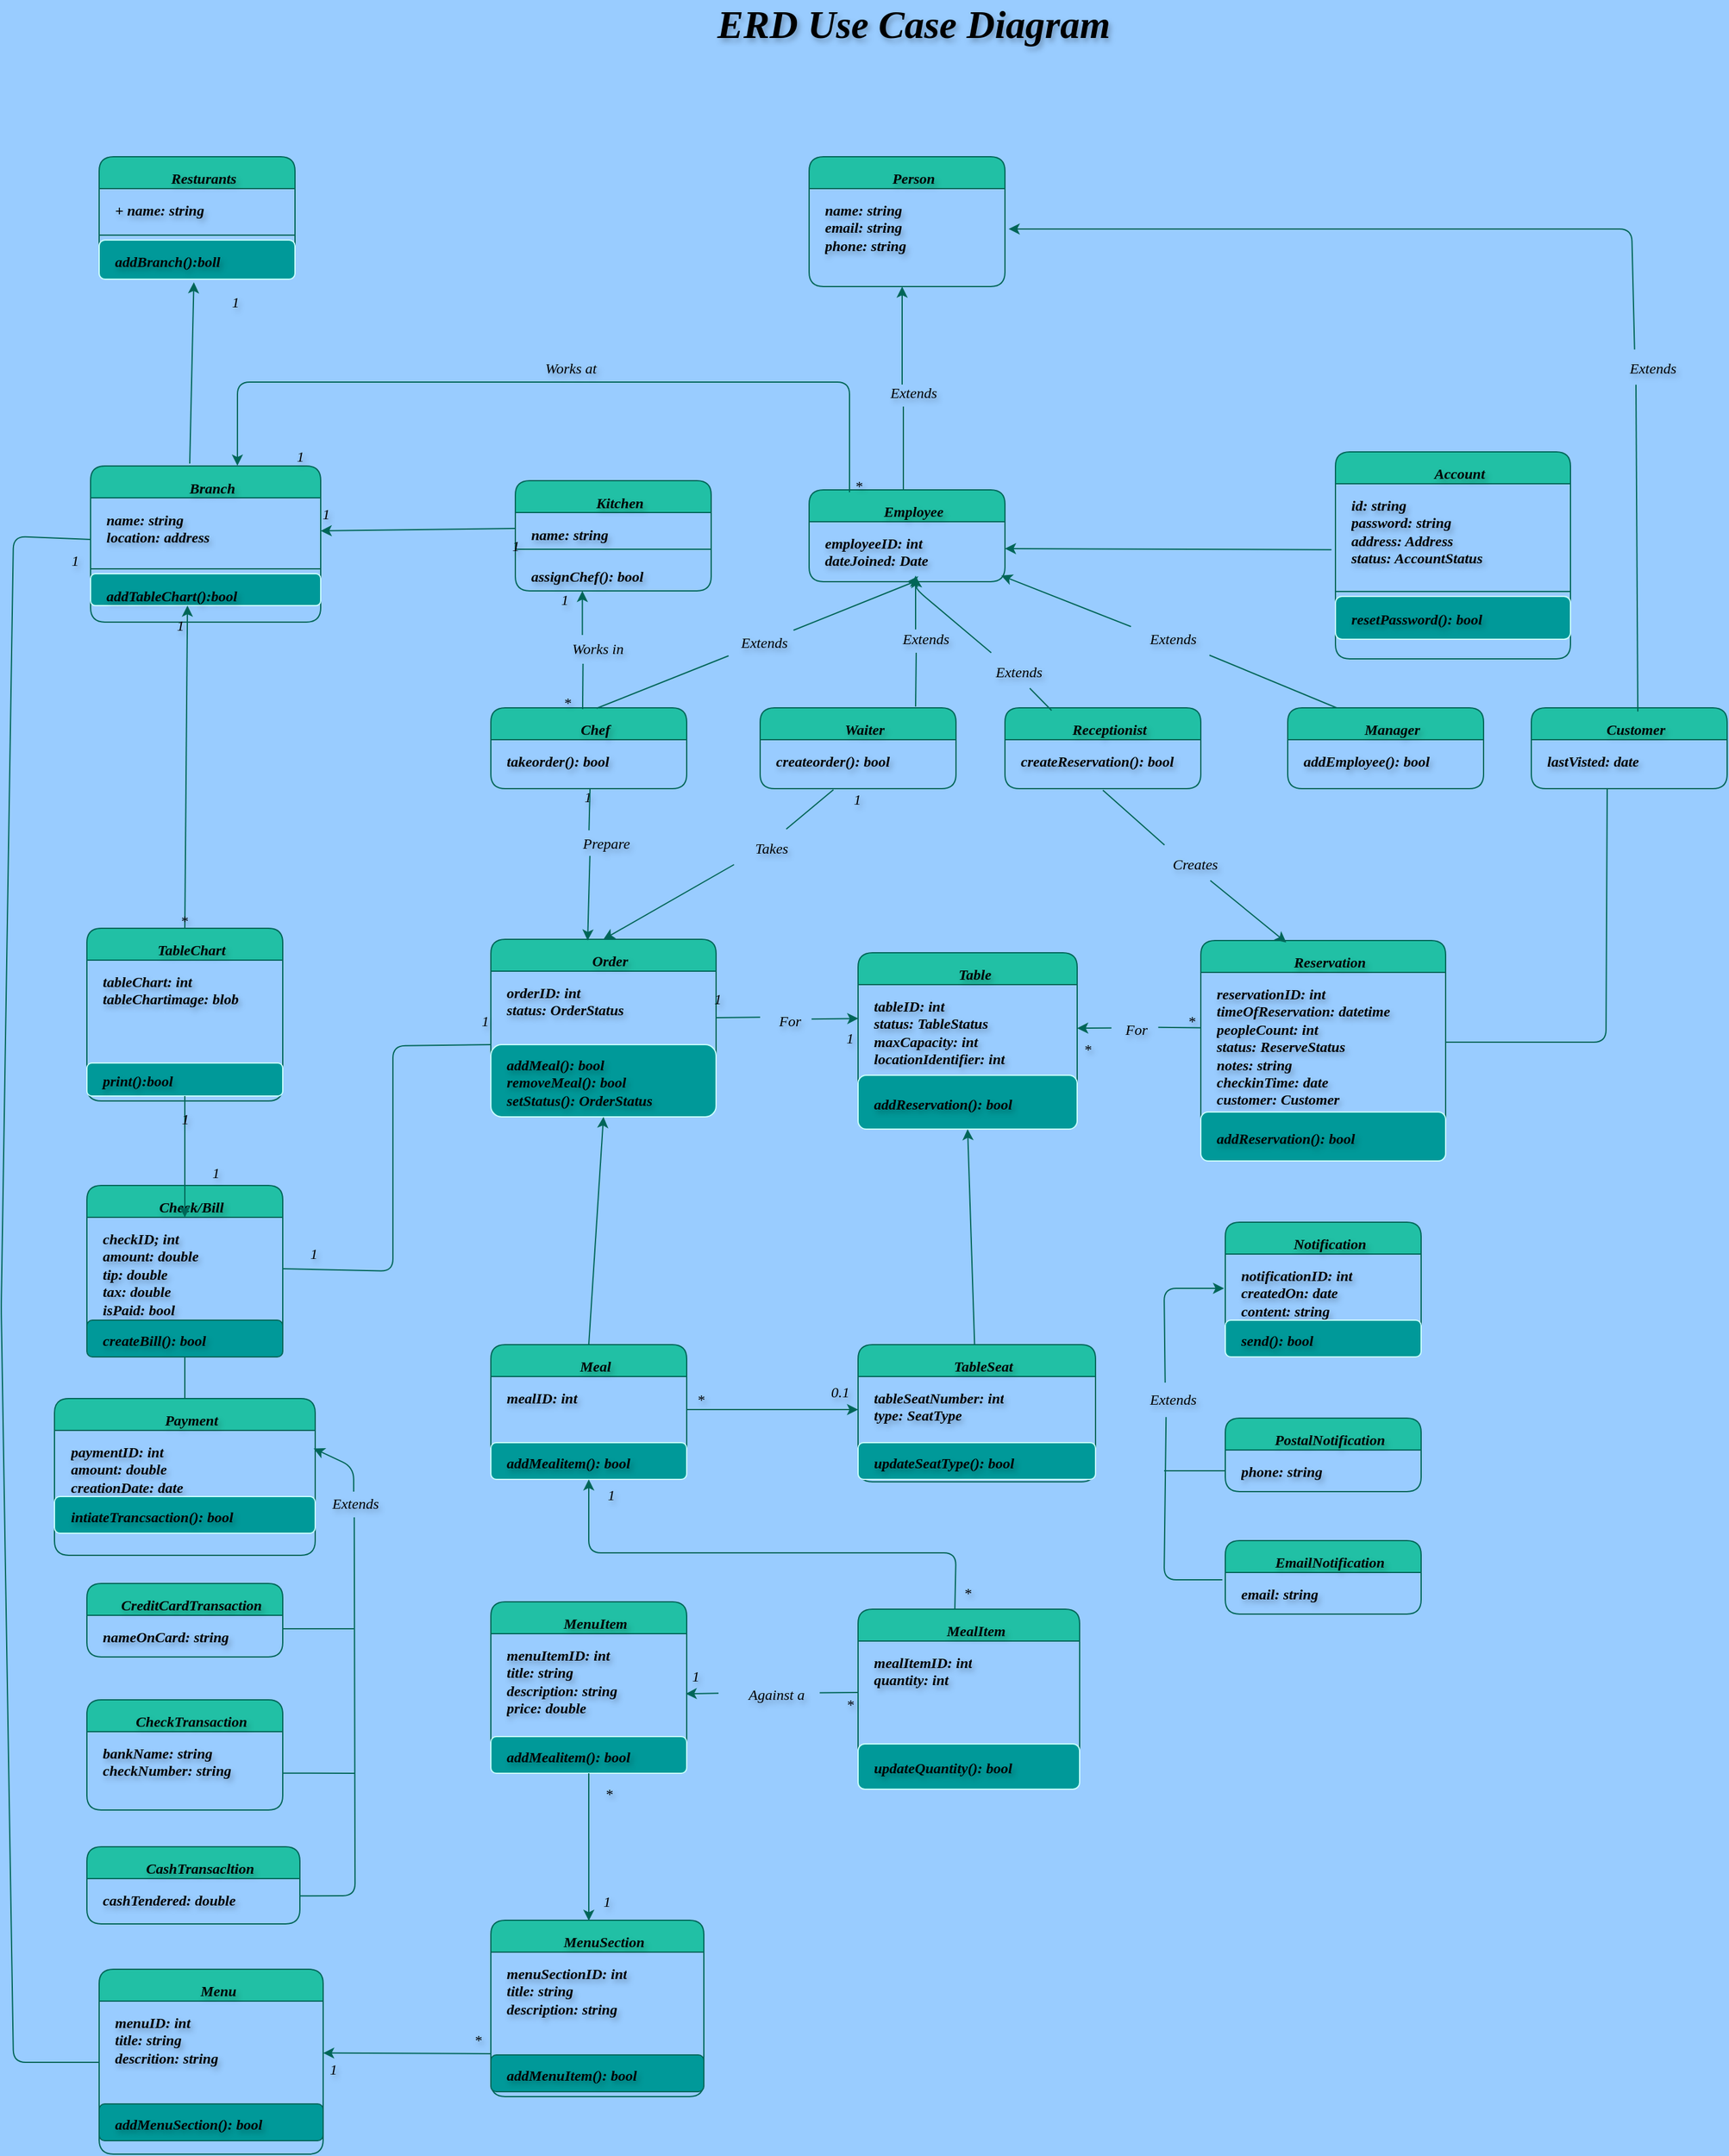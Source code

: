 <mxfile version="24.2.3" type="device">
  <diagram id="C5RBs43oDa-KdzZeNtuy" name="Page-1">
    <mxGraphModel dx="1028" dy="1669" grid="0" gridSize="10" guides="1" tooltips="1" connect="1" arrows="1" fold="1" page="1" pageScale="1" pageWidth="827" pageHeight="1169" background="#99CCFF" math="0" shadow="0">
      <root>
        <mxCell id="WIyWlLk6GJQsqaUBKTNV-0" />
        <mxCell id="WIyWlLk6GJQsqaUBKTNV-1" parent="WIyWlLk6GJQsqaUBKTNV-0" />
        <mxCell id="zkfFHV4jXpPFQw0GAbJ--0" value="Kitchen" style="swimlane;fontStyle=3;align=center;verticalAlign=top;childLayout=stackLayout;horizontal=1;startSize=26;horizontalStack=0;resizeParent=1;resizeLast=0;collapsible=1;marginBottom=0;rounded=1;shadow=0;strokeWidth=1;labelBackgroundColor=none;fillColor=#21C0A5;strokeColor=#006658;fontColor=#000000;fontFamily=Verdana;labelBorderColor=none;textShadow=1;html=1;spacingTop=3;spacing=3;spacingLeft=10;" parent="WIyWlLk6GJQsqaUBKTNV-1" vertex="1">
          <mxGeometry x="450" y="304.5" width="160" height="90" as="geometry">
            <mxRectangle x="230" y="140" width="160" height="26" as="alternateBounds" />
          </mxGeometry>
        </mxCell>
        <mxCell id="zkfFHV4jXpPFQw0GAbJ--1" value="name: string" style="text;align=left;verticalAlign=top;spacingLeft=10;spacingRight=4;overflow=hidden;rotatable=0;points=[[0,0.5],[1,0.5]];portConstraint=eastwest;fontStyle=3;labelBackgroundColor=none;fontColor=#000000;rounded=1;fontFamily=Verdana;labelBorderColor=none;textShadow=1;html=1;spacingTop=3;spacing=3;" parent="zkfFHV4jXpPFQw0GAbJ--0" vertex="1">
          <mxGeometry y="26" width="160" height="26" as="geometry" />
        </mxCell>
        <mxCell id="zkfFHV4jXpPFQw0GAbJ--4" value="" style="line;strokeWidth=1;align=left;verticalAlign=middle;spacingTop=3;spacingLeft=10;spacingRight=3;rotatable=0;labelPosition=right;points=[];portConstraint=eastwest;fontStyle=3;labelBackgroundColor=none;fillColor=#21C0A5;strokeColor=#006658;fontColor=#000000;rounded=1;fontFamily=Verdana;labelBorderColor=none;textShadow=1;html=1;spacing=3;" parent="zkfFHV4jXpPFQw0GAbJ--0" vertex="1">
          <mxGeometry y="52" width="160" height="8" as="geometry" />
        </mxCell>
        <mxCell id="zkfFHV4jXpPFQw0GAbJ--5" value="assignChef(): bool" style="text;align=left;verticalAlign=top;spacingLeft=10;spacingRight=4;overflow=hidden;rotatable=0;points=[[0,0.5],[1,0.5]];portConstraint=eastwest;fontStyle=3;labelBackgroundColor=none;fontColor=#000000;rounded=1;fontFamily=Verdana;labelBorderColor=none;textShadow=1;html=1;spacingTop=3;spacing=3;" parent="zkfFHV4jXpPFQw0GAbJ--0" vertex="1">
          <mxGeometry y="60" width="160" height="26" as="geometry" />
        </mxCell>
        <mxCell id="zkfFHV4jXpPFQw0GAbJ--6" value="TableChart" style="swimlane;fontStyle=3;align=center;verticalAlign=top;childLayout=stackLayout;horizontal=1;startSize=26;horizontalStack=0;resizeParent=1;resizeLast=0;collapsible=1;marginBottom=0;rounded=1;shadow=0;strokeWidth=1;labelBackgroundColor=none;fillColor=#21C0A5;strokeColor=#006658;fontColor=#000000;fontFamily=Verdana;labelBorderColor=none;textShadow=1;html=1;spacingTop=3;spacing=3;spacingLeft=10;" parent="WIyWlLk6GJQsqaUBKTNV-1" vertex="1">
          <mxGeometry x="100" y="670" width="160" height="141" as="geometry">
            <mxRectangle x="120" y="360" width="160" height="26" as="alternateBounds" />
          </mxGeometry>
        </mxCell>
        <mxCell id="zkfFHV4jXpPFQw0GAbJ--7" value="tableChart: int&lt;br&gt;tableChartimage: blob&lt;br&gt;" style="text;align=left;verticalAlign=top;spacingLeft=10;spacingRight=4;overflow=hidden;rotatable=0;points=[[0,0.5],[1,0.5]];portConstraint=eastwest;fontStyle=3;labelBackgroundColor=none;fontColor=#000000;rounded=1;fontFamily=Verdana;labelBorderColor=none;textShadow=1;html=1;spacingTop=3;spacing=3;" parent="zkfFHV4jXpPFQw0GAbJ--6" vertex="1">
          <mxGeometry y="26" width="160" height="84" as="geometry" />
        </mxCell>
        <mxCell id="jX0K1Ipz3QZNNp4KO0iQ-1" value="print():bool" style="rounded=1;align=left;fontStyle=3;labelBackgroundColor=none;fillColor=#009999;strokeColor=#CCFFFF;fontColor=#000000;fontFamily=Verdana;labelBorderColor=none;textShadow=1;html=1;spacingTop=3;spacing=3;spacingLeft=10;" vertex="1" parent="zkfFHV4jXpPFQw0GAbJ--6">
          <mxGeometry y="110" width="160" height="27" as="geometry" />
        </mxCell>
        <mxCell id="jX0K1Ipz3QZNNp4KO0iQ-2" value="Branch" style="swimlane;fontStyle=3;align=center;verticalAlign=top;childLayout=stackLayout;horizontal=1;startSize=26;horizontalStack=0;resizeParent=1;resizeLast=0;collapsible=1;marginBottom=0;rounded=1;shadow=0;strokeWidth=1;labelBackgroundColor=none;fillColor=#21C0A5;strokeColor=#006658;fontColor=#000000;fontFamily=Verdana;labelBorderColor=none;textShadow=1;html=1;spacingTop=3;spacing=3;spacingLeft=10;" vertex="1" parent="WIyWlLk6GJQsqaUBKTNV-1">
          <mxGeometry x="103" y="292.5" width="188" height="127.5" as="geometry">
            <mxRectangle x="230" y="140" width="160" height="26" as="alternateBounds" />
          </mxGeometry>
        </mxCell>
        <mxCell id="jX0K1Ipz3QZNNp4KO0iQ-3" value="name: string&amp;nbsp;&lt;br&gt;location: address" style="text;align=left;verticalAlign=top;spacingLeft=10;spacingRight=4;overflow=hidden;rotatable=0;points=[[0,0.5],[1,0.5]];portConstraint=eastwest;fontStyle=3;labelBackgroundColor=none;fontColor=#000000;rounded=1;fontFamily=Verdana;labelBorderColor=none;textShadow=1;html=1;spacingTop=3;spacing=3;" vertex="1" parent="jX0K1Ipz3QZNNp4KO0iQ-2">
          <mxGeometry y="26" width="188" height="54" as="geometry" />
        </mxCell>
        <mxCell id="jX0K1Ipz3QZNNp4KO0iQ-6" value="" style="line;strokeWidth=1;align=left;verticalAlign=middle;spacingTop=3;spacingLeft=10;spacingRight=3;rotatable=0;labelPosition=right;points=[];portConstraint=eastwest;fontStyle=3;labelBackgroundColor=none;fillColor=#21C0A5;strokeColor=#006658;fontColor=#000000;rounded=1;fontFamily=Verdana;labelBorderColor=none;textShadow=1;html=1;spacing=3;" vertex="1" parent="jX0K1Ipz3QZNNp4KO0iQ-2">
          <mxGeometry y="80" width="188" height="8" as="geometry" />
        </mxCell>
        <mxCell id="jX0K1Ipz3QZNNp4KO0iQ-7" value="addTableChart():bool" style="text;align=left;verticalAlign=top;spacingLeft=10;spacingRight=4;overflow=hidden;rotatable=0;points=[[0,0.5],[1,0.5]];portConstraint=eastwest;fontStyle=3;labelBackgroundColor=none;fontColor=#000000;rounded=1;fontFamily=Verdana;labelBorderColor=none;textShadow=1;html=1;spacingTop=3;spacing=3;strokeColor=#CCFFFF;fillColor=#009999;" vertex="1" parent="jX0K1Ipz3QZNNp4KO0iQ-2">
          <mxGeometry y="88" width="188" height="26" as="geometry" />
        </mxCell>
        <mxCell id="jX0K1Ipz3QZNNp4KO0iQ-21" value="Person" style="swimlane;fontStyle=3;align=center;verticalAlign=top;childLayout=stackLayout;horizontal=1;startSize=26;horizontalStack=0;resizeParent=1;resizeLast=0;collapsible=1;marginBottom=0;rounded=1;shadow=0;strokeWidth=1;labelBackgroundColor=none;fillColor=#21C0A5;strokeColor=#006658;fontColor=#000000;fontFamily=Verdana;labelBorderColor=none;textShadow=1;html=1;spacingTop=3;spacing=3;spacingLeft=10;" vertex="1" parent="WIyWlLk6GJQsqaUBKTNV-1">
          <mxGeometry x="690" y="40" width="160" height="106" as="geometry">
            <mxRectangle x="300" y="180" width="160" height="26" as="alternateBounds" />
          </mxGeometry>
        </mxCell>
        <mxCell id="jX0K1Ipz3QZNNp4KO0iQ-22" value="name: string&lt;br&gt;email: string&lt;br&gt;phone: string" style="text;align=left;verticalAlign=top;spacingLeft=10;spacingRight=4;overflow=hidden;rotatable=0;points=[[0,0.5],[1,0.5]];portConstraint=eastwest;fontStyle=3;labelBackgroundColor=none;fontColor=#000000;rounded=1;fontFamily=Verdana;labelBorderColor=none;textShadow=1;html=1;spacingTop=3;spacing=3;" vertex="1" parent="jX0K1Ipz3QZNNp4KO0iQ-21">
          <mxGeometry y="26" width="160" height="80" as="geometry" />
        </mxCell>
        <mxCell id="jX0K1Ipz3QZNNp4KO0iQ-24" value="" style="line;strokeWidth=1;align=left;verticalAlign=middle;spacingTop=3;spacingLeft=10;spacingRight=3;rotatable=0;labelPosition=right;points=[];portConstraint=eastwest;fontStyle=3;labelBackgroundColor=none;fillColor=#21C0A5;strokeColor=#006658;fontColor=#000000;rounded=1;fontFamily=Verdana;labelBorderColor=none;textShadow=1;html=1;spacing=3;" vertex="1" parent="jX0K1Ipz3QZNNp4KO0iQ-21">
          <mxGeometry y="106" width="160" as="geometry" />
        </mxCell>
        <mxCell id="jX0K1Ipz3QZNNp4KO0iQ-28" value="Resturants" style="swimlane;fontStyle=3;align=center;verticalAlign=top;childLayout=stackLayout;horizontal=1;startSize=26;horizontalStack=0;resizeParent=1;resizeLast=0;collapsible=1;marginBottom=0;rounded=1;shadow=0;strokeWidth=1;labelBackgroundColor=none;fillColor=#21C0A5;strokeColor=#006658;fontColor=#000000;fontFamily=Verdana;labelBorderColor=none;textShadow=1;html=1;spacingTop=3;spacing=3;spacingLeft=10;" vertex="1" parent="WIyWlLk6GJQsqaUBKTNV-1">
          <mxGeometry x="110" y="40" width="160" height="100" as="geometry">
            <mxRectangle x="80" y="180" width="160" height="26" as="alternateBounds" />
          </mxGeometry>
        </mxCell>
        <mxCell id="jX0K1Ipz3QZNNp4KO0iQ-30" value="+ name: string" style="text;align=left;verticalAlign=top;spacingLeft=10;spacingRight=4;overflow=hidden;rotatable=0;points=[[0,0.5],[1,0.5]];portConstraint=eastwest;rounded=1;shadow=0;fontStyle=3;labelBackgroundColor=none;fontColor=#000000;fontFamily=Verdana;labelBorderColor=none;textShadow=1;html=1;spacingTop=3;spacing=3;" vertex="1" parent="jX0K1Ipz3QZNNp4KO0iQ-28">
          <mxGeometry y="26" width="160" height="34" as="geometry" />
        </mxCell>
        <mxCell id="jX0K1Ipz3QZNNp4KO0iQ-31" value="" style="line;strokeWidth=1;align=left;verticalAlign=middle;spacingTop=3;spacingLeft=10;spacingRight=3;rotatable=0;labelPosition=right;points=[];portConstraint=eastwest;fontStyle=3;labelBackgroundColor=none;fillColor=#21C0A5;strokeColor=#006658;fontColor=#000000;rounded=1;fontFamily=Verdana;labelBorderColor=none;textShadow=1;html=1;spacing=3;" vertex="1" parent="jX0K1Ipz3QZNNp4KO0iQ-28">
          <mxGeometry y="60" width="160" height="8" as="geometry" />
        </mxCell>
        <mxCell id="jX0K1Ipz3QZNNp4KO0iQ-32" value="addBranch():boll" style="text;align=left;verticalAlign=top;spacingLeft=10;spacingRight=4;overflow=hidden;rotatable=0;points=[[0,0.5],[1,0.5]];portConstraint=eastwest;fontStyle=3;labelBackgroundColor=none;fontColor=#000000;rounded=1;fontFamily=Verdana;labelBorderColor=none;textShadow=1;html=1;spacingTop=3;spacing=3;strokeColor=#CCFFFF;fillColor=#009999;" vertex="1" parent="jX0K1Ipz3QZNNp4KO0iQ-28">
          <mxGeometry y="68" width="160" height="32" as="geometry" />
        </mxCell>
        <mxCell id="jX0K1Ipz3QZNNp4KO0iQ-41" value="Account" style="swimlane;fontStyle=3;align=center;verticalAlign=top;childLayout=stackLayout;horizontal=1;startSize=26;horizontalStack=0;resizeParent=1;resizeLast=0;collapsible=1;marginBottom=0;rounded=1;shadow=0;strokeWidth=1;labelBackgroundColor=none;fillColor=#21C0A5;strokeColor=#006658;fontColor=#000000;fontFamily=Verdana;labelBorderColor=none;textShadow=1;html=1;spacingTop=3;spacing=3;spacingLeft=10;" vertex="1" parent="WIyWlLk6GJQsqaUBKTNV-1">
          <mxGeometry x="1120" y="281" width="192" height="169" as="geometry">
            <mxRectangle x="300" y="180" width="160" height="26" as="alternateBounds" />
          </mxGeometry>
        </mxCell>
        <mxCell id="jX0K1Ipz3QZNNp4KO0iQ-42" value="id: string&lt;br&gt;password: string&lt;br&gt;address: Address&lt;br&gt;status: AccountStatus" style="text;align=left;verticalAlign=top;spacingLeft=10;spacingRight=4;overflow=hidden;rotatable=0;points=[[0,0.5],[1,0.5]];portConstraint=eastwest;fontStyle=3;labelBackgroundColor=none;fontColor=#000000;rounded=1;fontFamily=Verdana;labelBorderColor=none;textShadow=1;html=1;spacingTop=3;spacing=3;" vertex="1" parent="jX0K1Ipz3QZNNp4KO0iQ-41">
          <mxGeometry y="26" width="192" height="84" as="geometry" />
        </mxCell>
        <mxCell id="jX0K1Ipz3QZNNp4KO0iQ-44" value="" style="line;strokeWidth=1;align=left;verticalAlign=middle;spacingTop=3;spacingLeft=10;spacingRight=3;rotatable=0;labelPosition=right;points=[];portConstraint=eastwest;fontStyle=3;labelBackgroundColor=none;fillColor=#21C0A5;strokeColor=#006658;fontColor=#000000;rounded=1;fontFamily=Verdana;labelBorderColor=none;textShadow=1;html=1;spacing=3;" vertex="1" parent="jX0K1Ipz3QZNNp4KO0iQ-41">
          <mxGeometry y="110" width="192" height="8" as="geometry" />
        </mxCell>
        <mxCell id="jX0K1Ipz3QZNNp4KO0iQ-47" value="resetPassword(): bool" style="text;align=left;verticalAlign=middle;rounded=1;fontFamily=Verdana;fontSize=12;fontStyle=3;labelBackgroundColor=none;fontColor=#000000;labelBorderColor=none;textShadow=1;html=1;spacingTop=3;spacing=3;spacingLeft=10;strokeColor=#CCFFFF;fillColor=#009999;" vertex="1" parent="jX0K1Ipz3QZNNp4KO0iQ-41">
          <mxGeometry y="118" width="192" height="35" as="geometry" />
        </mxCell>
        <mxCell id="jX0K1Ipz3QZNNp4KO0iQ-62" value="Check/Bill" style="swimlane;fontStyle=3;align=center;verticalAlign=top;childLayout=stackLayout;horizontal=1;startSize=26;horizontalStack=0;resizeParent=1;resizeLast=0;collapsible=1;marginBottom=0;rounded=1;shadow=0;strokeWidth=1;labelBackgroundColor=none;fillColor=#21C0A5;strokeColor=#006658;fontColor=#000000;fontFamily=Verdana;labelBorderColor=none;textShadow=1;html=1;spacingTop=3;spacing=3;spacingLeft=10;" vertex="1" parent="WIyWlLk6GJQsqaUBKTNV-1">
          <mxGeometry x="100" y="880" width="160" height="140" as="geometry">
            <mxRectangle x="120" y="360" width="160" height="26" as="alternateBounds" />
          </mxGeometry>
        </mxCell>
        <mxCell id="jX0K1Ipz3QZNNp4KO0iQ-63" value="checkID; int&lt;br&gt;amount: double&lt;br&gt;tip: double&lt;br&gt;tax: double&lt;br&gt;isPaid: bool" style="text;align=left;verticalAlign=top;spacingLeft=10;spacingRight=4;overflow=hidden;rotatable=0;points=[[0,0.5],[1,0.5]];portConstraint=eastwest;fontStyle=3;labelBackgroundColor=none;fontColor=#000000;rounded=1;fontFamily=Verdana;labelBorderColor=none;textShadow=1;html=1;spacingTop=3;spacing=3;" vertex="1" parent="jX0K1Ipz3QZNNp4KO0iQ-62">
          <mxGeometry y="26" width="160" height="84" as="geometry" />
        </mxCell>
        <mxCell id="jX0K1Ipz3QZNNp4KO0iQ-64" value="createBill(): bool" style="rounded=1;align=left;fontStyle=3;labelBackgroundColor=none;fillColor=#009999;strokeColor=#006658;fontColor=#000000;fontFamily=Verdana;labelBorderColor=none;textShadow=1;html=1;spacingTop=3;spacing=3;spacingLeft=10;" vertex="1" parent="jX0K1Ipz3QZNNp4KO0iQ-62">
          <mxGeometry y="110" width="160" height="30" as="geometry" />
        </mxCell>
        <mxCell id="jX0K1Ipz3QZNNp4KO0iQ-65" value="Order" style="swimlane;fontStyle=3;align=center;verticalAlign=top;childLayout=stackLayout;horizontal=1;startSize=26;horizontalStack=0;resizeParent=1;resizeLast=0;collapsible=1;marginBottom=0;rounded=1;shadow=0;strokeWidth=1;labelBackgroundColor=none;fillColor=#21C0A5;strokeColor=#006658;fontColor=#000000;fontFamily=Verdana;labelBorderColor=none;textShadow=1;html=1;spacingTop=3;spacing=3;spacingLeft=10;" vertex="1" parent="WIyWlLk6GJQsqaUBKTNV-1">
          <mxGeometry x="430" y="679" width="184" height="145" as="geometry">
            <mxRectangle x="120" y="360" width="160" height="26" as="alternateBounds" />
          </mxGeometry>
        </mxCell>
        <mxCell id="jX0K1Ipz3QZNNp4KO0iQ-66" value="orderID: int&lt;br&gt;status: OrderStatus" style="text;align=left;verticalAlign=top;spacingLeft=10;spacingRight=4;overflow=hidden;rotatable=0;points=[[0,0.5],[1,0.5]];portConstraint=eastwest;fontStyle=3;labelBackgroundColor=none;fontColor=#000000;rounded=1;fontFamily=Verdana;labelBorderColor=none;textShadow=1;html=1;spacingTop=3;spacing=3;" vertex="1" parent="jX0K1Ipz3QZNNp4KO0iQ-65">
          <mxGeometry y="26" width="184" height="60" as="geometry" />
        </mxCell>
        <mxCell id="jX0K1Ipz3QZNNp4KO0iQ-67" value="addMeal(): bool&lt;br&gt;removeMeal(): bool&lt;br&gt;setStatus(): OrderStatus" style="rounded=1;align=left;fontStyle=3;labelBackgroundColor=none;fillColor=#009999;strokeColor=#CCFFFF;fontColor=#000000;fontFamily=Verdana;labelBorderColor=none;textShadow=1;html=1;spacingTop=3;spacing=3;spacingLeft=10;" vertex="1" parent="jX0K1Ipz3QZNNp4KO0iQ-65">
          <mxGeometry y="86" width="184" height="59" as="geometry" />
        </mxCell>
        <mxCell id="jX0K1Ipz3QZNNp4KO0iQ-68" value="Table" style="swimlane;fontStyle=3;align=center;verticalAlign=top;childLayout=stackLayout;horizontal=1;startSize=26;horizontalStack=0;resizeParent=1;resizeLast=0;collapsible=1;marginBottom=0;rounded=1;shadow=0;strokeWidth=1;labelBackgroundColor=none;fillColor=#21C0A5;strokeColor=#006658;fontColor=#000000;fontFamily=Verdana;labelBorderColor=none;textShadow=1;html=1;spacingTop=3;spacing=3;spacingLeft=10;" vertex="1" parent="WIyWlLk6GJQsqaUBKTNV-1">
          <mxGeometry x="730" y="690" width="179" height="144" as="geometry">
            <mxRectangle x="120" y="360" width="160" height="26" as="alternateBounds" />
          </mxGeometry>
        </mxCell>
        <mxCell id="jX0K1Ipz3QZNNp4KO0iQ-69" value="tableID: int&lt;br&gt;status: TableStatus&lt;br&gt;maxCapacity: int&amp;nbsp;&lt;br&gt;locationIdentifier: int" style="text;align=left;verticalAlign=top;spacingLeft=10;spacingRight=4;overflow=hidden;rotatable=0;points=[[0,0.5],[1,0.5]];portConstraint=eastwest;fontStyle=3;labelBackgroundColor=none;fontColor=#000000;rounded=1;fontFamily=Verdana;labelBorderColor=none;textShadow=1;html=1;spacingTop=3;spacing=3;" vertex="1" parent="jX0K1Ipz3QZNNp4KO0iQ-68">
          <mxGeometry y="26" width="179" height="74" as="geometry" />
        </mxCell>
        <mxCell id="jX0K1Ipz3QZNNp4KO0iQ-70" value="addReservation(): bool" style="rounded=1;align=left;fontStyle=3;labelBackgroundColor=none;fillColor=#009999;strokeColor=#CCFFFF;fontColor=#000000;fontFamily=Verdana;labelBorderColor=none;textShadow=1;html=1;spacingTop=3;spacing=3;spacingLeft=10;" vertex="1" parent="jX0K1Ipz3QZNNp4KO0iQ-68">
          <mxGeometry y="100" width="179" height="44" as="geometry" />
        </mxCell>
        <mxCell id="jX0K1Ipz3QZNNp4KO0iQ-72" value="Reservation" style="swimlane;fontStyle=3;align=center;verticalAlign=top;childLayout=stackLayout;horizontal=1;startSize=26;horizontalStack=0;resizeParent=1;resizeLast=0;collapsible=1;marginBottom=0;rounded=1;shadow=0;strokeWidth=1;labelBackgroundColor=none;fillColor=#21C0A5;strokeColor=#006658;fontColor=#000000;fontFamily=Verdana;labelBorderColor=none;textShadow=1;html=1;spacingTop=3;spacing=3;spacingLeft=10;" vertex="1" parent="WIyWlLk6GJQsqaUBKTNV-1">
          <mxGeometry x="1010" y="680" width="200" height="180" as="geometry">
            <mxRectangle x="120" y="360" width="160" height="26" as="alternateBounds" />
          </mxGeometry>
        </mxCell>
        <mxCell id="jX0K1Ipz3QZNNp4KO0iQ-73" value="reservationID: int&lt;br&gt;timeOfReservation: datetime&lt;br&gt;peopleCount: int&lt;br&gt;status: ReserveStatus&lt;br&gt;notes: string&lt;br&gt;checkinTime: date&lt;br&gt;customer: Customer" style="text;align=left;verticalAlign=top;spacingLeft=10;spacingRight=4;overflow=hidden;rotatable=0;points=[[0,0.5],[1,0.5]];portConstraint=eastwest;fontStyle=3;labelBackgroundColor=none;fontColor=#000000;rounded=1;fontFamily=Verdana;labelBorderColor=none;textShadow=1;html=1;spacingTop=3;spacing=3;" vertex="1" parent="jX0K1Ipz3QZNNp4KO0iQ-72">
          <mxGeometry y="26" width="200" height="114" as="geometry" />
        </mxCell>
        <mxCell id="jX0K1Ipz3QZNNp4KO0iQ-74" value="addReservation(): bool" style="rounded=1;align=left;fontStyle=3;labelBackgroundColor=none;fillColor=#009999;strokeColor=#CCFFFF;fontColor=#000000;fontFamily=Verdana;labelBorderColor=none;textShadow=1;html=1;spacingTop=3;spacing=3;spacingLeft=10;" vertex="1" parent="jX0K1Ipz3QZNNp4KO0iQ-72">
          <mxGeometry y="140" width="200" height="40" as="geometry" />
        </mxCell>
        <mxCell id="jX0K1Ipz3QZNNp4KO0iQ-75" value="Payment" style="swimlane;fontStyle=3;align=center;verticalAlign=top;childLayout=stackLayout;horizontal=1;startSize=26;horizontalStack=0;resizeParent=1;resizeLast=0;collapsible=1;marginBottom=0;rounded=1;shadow=0;strokeWidth=1;labelBackgroundColor=none;fillColor=#21C0A5;strokeColor=#006658;fontColor=#000000;fontFamily=Verdana;labelBorderColor=none;textShadow=1;html=1;spacingTop=3;spacing=3;spacingLeft=10;" vertex="1" parent="WIyWlLk6GJQsqaUBKTNV-1">
          <mxGeometry x="73.5" y="1054" width="213" height="128" as="geometry">
            <mxRectangle x="120" y="360" width="160" height="26" as="alternateBounds" />
          </mxGeometry>
        </mxCell>
        <mxCell id="jX0K1Ipz3QZNNp4KO0iQ-76" value="paymentID: int&lt;br&gt;amount: double&lt;br&gt;creationDate: date" style="text;align=left;verticalAlign=top;spacingLeft=10;spacingRight=4;overflow=hidden;rotatable=0;points=[[0,0.5],[1,0.5]];portConstraint=eastwest;fontStyle=3;labelBackgroundColor=none;fontColor=#000000;rounded=1;fontFamily=Verdana;labelBorderColor=none;textShadow=1;html=1;spacingTop=3;spacing=3;" vertex="1" parent="jX0K1Ipz3QZNNp4KO0iQ-75">
          <mxGeometry y="26" width="213" height="54" as="geometry" />
        </mxCell>
        <mxCell id="jX0K1Ipz3QZNNp4KO0iQ-77" value="intiateTrancsaction(): bool" style="rounded=1;align=left;fontStyle=3;labelBackgroundColor=none;fillColor=#009999;strokeColor=#CCFFFF;fontColor=#000000;fontFamily=Verdana;labelBorderColor=none;textShadow=1;html=1;spacingTop=3;spacing=3;spacingLeft=10;" vertex="1" parent="jX0K1Ipz3QZNNp4KO0iQ-75">
          <mxGeometry y="80" width="213" height="30" as="geometry" />
        </mxCell>
        <mxCell id="jX0K1Ipz3QZNNp4KO0iQ-78" value="Meal" style="swimlane;fontStyle=3;align=center;verticalAlign=top;childLayout=stackLayout;horizontal=1;startSize=26;horizontalStack=0;resizeParent=1;resizeLast=0;collapsible=1;marginBottom=0;rounded=1;shadow=0;strokeWidth=1;labelBackgroundColor=none;fillColor=#21C0A5;strokeColor=#006658;fontColor=#000000;fontFamily=Verdana;labelBorderColor=none;textShadow=1;html=1;spacingTop=3;spacing=3;spacingLeft=10;" vertex="1" parent="WIyWlLk6GJQsqaUBKTNV-1">
          <mxGeometry x="430" y="1010" width="160" height="110" as="geometry">
            <mxRectangle x="120" y="360" width="160" height="26" as="alternateBounds" />
          </mxGeometry>
        </mxCell>
        <mxCell id="jX0K1Ipz3QZNNp4KO0iQ-79" value="mealID: int&lt;br&gt;" style="text;align=left;verticalAlign=top;spacingLeft=10;spacingRight=4;overflow=hidden;rotatable=0;points=[[0,0.5],[1,0.5]];portConstraint=eastwest;fontStyle=3;labelBackgroundColor=none;fontColor=#000000;rounded=1;fontFamily=Verdana;labelBorderColor=none;textShadow=1;html=1;spacingTop=3;spacing=3;" vertex="1" parent="jX0K1Ipz3QZNNp4KO0iQ-78">
          <mxGeometry y="26" width="160" height="54" as="geometry" />
        </mxCell>
        <mxCell id="jX0K1Ipz3QZNNp4KO0iQ-80" value="addMealitem(): bool" style="rounded=1;align=left;fontStyle=3;labelBackgroundColor=none;fillColor=#009999;strokeColor=#CCFFFF;fontColor=#000000;fontFamily=Verdana;labelBorderColor=none;textShadow=1;html=1;spacingTop=3;spacing=3;spacingLeft=10;" vertex="1" parent="jX0K1Ipz3QZNNp4KO0iQ-78">
          <mxGeometry y="80" width="160" height="30" as="geometry" />
        </mxCell>
        <mxCell id="jX0K1Ipz3QZNNp4KO0iQ-81" value="TableSeat" style="swimlane;fontStyle=3;align=center;verticalAlign=top;childLayout=stackLayout;horizontal=1;startSize=26;horizontalStack=0;resizeParent=1;resizeLast=0;collapsible=1;marginBottom=0;rounded=1;shadow=0;strokeWidth=1;labelBackgroundColor=none;fillColor=#21C0A5;strokeColor=#006658;fontColor=#000000;fontFamily=Verdana;labelBorderColor=none;textShadow=1;html=1;spacingTop=3;spacing=3;spacingLeft=10;" vertex="1" parent="WIyWlLk6GJQsqaUBKTNV-1">
          <mxGeometry x="730" y="1010" width="194" height="112" as="geometry">
            <mxRectangle x="120" y="360" width="160" height="26" as="alternateBounds" />
          </mxGeometry>
        </mxCell>
        <mxCell id="jX0K1Ipz3QZNNp4KO0iQ-82" value="tableSeatNumber: int&lt;br&gt;type: SeatType" style="text;align=left;verticalAlign=top;spacingLeft=10;spacingRight=4;overflow=hidden;rotatable=0;points=[[0,0.5],[1,0.5]];portConstraint=eastwest;fontStyle=3;labelBackgroundColor=none;fontColor=#000000;rounded=1;fontFamily=Verdana;labelBorderColor=none;textShadow=1;html=1;spacingTop=3;spacing=3;" vertex="1" parent="jX0K1Ipz3QZNNp4KO0iQ-81">
          <mxGeometry y="26" width="194" height="54" as="geometry" />
        </mxCell>
        <mxCell id="jX0K1Ipz3QZNNp4KO0iQ-83" value="updateSeatType(): bool" style="rounded=1;align=left;fontStyle=3;labelBackgroundColor=none;fillColor=#009999;strokeColor=#CCFFFF;fontColor=#000000;fontFamily=Verdana;labelBorderColor=none;textShadow=1;html=1;spacingTop=3;spacing=3;spacingLeft=10;" vertex="1" parent="jX0K1Ipz3QZNNp4KO0iQ-81">
          <mxGeometry y="80" width="194" height="30" as="geometry" />
        </mxCell>
        <mxCell id="jX0K1Ipz3QZNNp4KO0iQ-84" value="Notification" style="swimlane;fontStyle=3;align=center;verticalAlign=top;childLayout=stackLayout;horizontal=1;startSize=26;horizontalStack=0;resizeParent=1;resizeLast=0;collapsible=1;marginBottom=0;rounded=1;shadow=0;strokeWidth=1;labelBackgroundColor=none;fillColor=#21C0A5;strokeColor=#006658;fontColor=#000000;fontFamily=Verdana;labelBorderColor=none;textShadow=1;html=1;spacingTop=3;spacing=3;spacingLeft=10;" vertex="1" parent="WIyWlLk6GJQsqaUBKTNV-1">
          <mxGeometry x="1030" y="910" width="160" height="110" as="geometry">
            <mxRectangle x="120" y="360" width="160" height="26" as="alternateBounds" />
          </mxGeometry>
        </mxCell>
        <mxCell id="jX0K1Ipz3QZNNp4KO0iQ-85" value="notificationID: int&lt;br&gt;createdOn: date&lt;br&gt;content: string" style="text;align=left;verticalAlign=top;spacingLeft=10;spacingRight=4;overflow=hidden;rotatable=0;points=[[0,0.5],[1,0.5]];portConstraint=eastwest;fontStyle=3;labelBackgroundColor=none;fontColor=#000000;rounded=1;fontFamily=Verdana;labelBorderColor=none;textShadow=1;html=1;spacingTop=3;spacing=3;" vertex="1" parent="jX0K1Ipz3QZNNp4KO0iQ-84">
          <mxGeometry y="26" width="160" height="54" as="geometry" />
        </mxCell>
        <mxCell id="jX0K1Ipz3QZNNp4KO0iQ-86" value="send(): bool" style="rounded=1;align=left;fontStyle=3;labelBackgroundColor=none;fillColor=#009999;strokeColor=#CCFFFF;fontColor=#000000;fontFamily=Verdana;labelBorderColor=none;textShadow=1;html=1;spacingTop=3;spacing=3;spacingLeft=10;" vertex="1" parent="jX0K1Ipz3QZNNp4KO0iQ-84">
          <mxGeometry y="80" width="160" height="30" as="geometry" />
        </mxCell>
        <mxCell id="jX0K1Ipz3QZNNp4KO0iQ-87" value="MenuItem" style="swimlane;fontStyle=3;align=center;verticalAlign=top;childLayout=stackLayout;horizontal=1;startSize=26;horizontalStack=0;resizeParent=1;resizeLast=0;collapsible=1;marginBottom=0;rounded=1;shadow=0;strokeWidth=1;labelBackgroundColor=none;fillColor=#21C0A5;strokeColor=#006658;fontColor=#000000;fontFamily=Verdana;labelBorderColor=none;textShadow=1;html=1;spacingTop=3;spacing=3;spacingLeft=10;" vertex="1" parent="WIyWlLk6GJQsqaUBKTNV-1">
          <mxGeometry x="430" y="1220" width="160" height="140" as="geometry">
            <mxRectangle x="120" y="360" width="160" height="26" as="alternateBounds" />
          </mxGeometry>
        </mxCell>
        <mxCell id="jX0K1Ipz3QZNNp4KO0iQ-88" value="menuItemID: int&lt;br&gt;title: string&lt;br&gt;description: string&lt;br&gt;price: double" style="text;align=left;verticalAlign=top;spacingLeft=10;spacingRight=4;overflow=hidden;rotatable=0;points=[[0,0.5],[1,0.5]];portConstraint=eastwest;fontStyle=3;labelBackgroundColor=none;fontColor=#000000;rounded=1;fontFamily=Verdana;labelBorderColor=none;textShadow=1;html=1;spacingTop=3;spacing=3;" vertex="1" parent="jX0K1Ipz3QZNNp4KO0iQ-87">
          <mxGeometry y="26" width="160" height="84" as="geometry" />
        </mxCell>
        <mxCell id="jX0K1Ipz3QZNNp4KO0iQ-89" value="addMealitem(): bool" style="rounded=1;align=left;fontStyle=3;labelBackgroundColor=none;fillColor=#009999;strokeColor=#CCFFFF;fontColor=#000000;fontFamily=Verdana;labelBorderColor=none;textShadow=1;html=1;spacingTop=3;spacing=3;spacingLeft=10;" vertex="1" parent="jX0K1Ipz3QZNNp4KO0iQ-87">
          <mxGeometry y="110" width="160" height="30" as="geometry" />
        </mxCell>
        <mxCell id="jX0K1Ipz3QZNNp4KO0iQ-91" value="MealItem" style="swimlane;fontStyle=3;align=center;verticalAlign=top;childLayout=stackLayout;horizontal=1;startSize=26;horizontalStack=0;resizeParent=1;resizeLast=0;collapsible=1;marginBottom=0;rounded=1;shadow=0;strokeWidth=1;labelBackgroundColor=none;fillColor=#21C0A5;strokeColor=#006658;fontColor=#000000;fontFamily=Verdana;labelBorderColor=none;textShadow=1;html=1;spacingTop=3;spacing=3;spacingLeft=10;" vertex="1" parent="WIyWlLk6GJQsqaUBKTNV-1">
          <mxGeometry x="730" y="1226" width="181" height="147" as="geometry">
            <mxRectangle x="120" y="360" width="160" height="26" as="alternateBounds" />
          </mxGeometry>
        </mxCell>
        <mxCell id="jX0K1Ipz3QZNNp4KO0iQ-92" value="mealItemID: int&lt;br&gt;quantity: int" style="text;align=left;verticalAlign=top;spacingLeft=10;spacingRight=4;overflow=hidden;rotatable=0;points=[[0,0.5],[1,0.5]];portConstraint=eastwest;fontStyle=3;labelBackgroundColor=none;fontColor=#000000;rounded=1;fontFamily=Verdana;labelBorderColor=none;textShadow=1;html=1;spacingTop=3;spacing=3;" vertex="1" parent="jX0K1Ipz3QZNNp4KO0iQ-91">
          <mxGeometry y="26" width="181" height="84" as="geometry" />
        </mxCell>
        <mxCell id="jX0K1Ipz3QZNNp4KO0iQ-93" value="updateQuantity(): bool" style="rounded=1;align=left;fontStyle=3;labelBackgroundColor=none;fillColor=#009999;strokeColor=#CCFFFF;fontColor=#000000;fontFamily=Verdana;labelBorderColor=none;textShadow=1;html=1;spacingTop=3;spacing=3;spacingLeft=10;" vertex="1" parent="jX0K1Ipz3QZNNp4KO0iQ-91">
          <mxGeometry y="110" width="181" height="37" as="geometry" />
        </mxCell>
        <mxCell id="jX0K1Ipz3QZNNp4KO0iQ-94" value="PostalNotification" style="swimlane;fontStyle=3;align=center;verticalAlign=top;childLayout=stackLayout;horizontal=1;startSize=26;horizontalStack=0;resizeParent=1;resizeLast=0;collapsible=1;marginBottom=0;rounded=1;shadow=0;strokeWidth=1;labelBackgroundColor=none;fillColor=#21C0A5;strokeColor=#006658;fontColor=#000000;fontFamily=Verdana;labelBorderColor=none;textShadow=1;html=1;spacingTop=3;spacing=3;spacingLeft=10;" vertex="1" parent="WIyWlLk6GJQsqaUBKTNV-1">
          <mxGeometry x="1030" y="1070" width="160" height="60" as="geometry">
            <mxRectangle x="120" y="360" width="160" height="26" as="alternateBounds" />
          </mxGeometry>
        </mxCell>
        <mxCell id="jX0K1Ipz3QZNNp4KO0iQ-95" value="phone: string" style="text;align=left;verticalAlign=top;spacingLeft=10;spacingRight=4;overflow=hidden;rotatable=0;points=[[0,0.5],[1,0.5]];portConstraint=eastwest;fontStyle=3;labelBackgroundColor=none;fontColor=#000000;rounded=1;fontFamily=Verdana;labelBorderColor=none;textShadow=1;html=1;spacingTop=3;spacing=3;" vertex="1" parent="jX0K1Ipz3QZNNp4KO0iQ-94">
          <mxGeometry y="26" width="160" height="34" as="geometry" />
        </mxCell>
        <mxCell id="jX0K1Ipz3QZNNp4KO0iQ-100" value="EmailNotification" style="swimlane;fontStyle=3;align=center;verticalAlign=top;childLayout=stackLayout;horizontal=1;startSize=26;horizontalStack=0;resizeParent=1;resizeLast=0;collapsible=1;marginBottom=0;rounded=1;shadow=0;strokeWidth=1;labelBackgroundColor=none;fillColor=#21C0A5;strokeColor=#006658;fontColor=#000000;fontFamily=Verdana;labelBorderColor=none;textShadow=1;html=1;spacingTop=3;spacing=3;spacingLeft=10;" vertex="1" parent="WIyWlLk6GJQsqaUBKTNV-1">
          <mxGeometry x="1030" y="1170" width="160" height="60" as="geometry">
            <mxRectangle x="120" y="360" width="160" height="26" as="alternateBounds" />
          </mxGeometry>
        </mxCell>
        <mxCell id="jX0K1Ipz3QZNNp4KO0iQ-101" value="email: string" style="text;align=left;verticalAlign=top;spacingLeft=10;spacingRight=4;overflow=hidden;rotatable=0;points=[[0,0.5],[1,0.5]];portConstraint=eastwest;fontStyle=3;labelBackgroundColor=none;fontColor=#000000;rounded=1;fontFamily=Verdana;labelBorderColor=none;textShadow=1;html=1;spacingTop=3;spacing=3;" vertex="1" parent="jX0K1Ipz3QZNNp4KO0iQ-100">
          <mxGeometry y="26" width="160" height="34" as="geometry" />
        </mxCell>
        <mxCell id="jX0K1Ipz3QZNNp4KO0iQ-102" value="CreditCardTransaction" style="swimlane;fontStyle=3;align=center;verticalAlign=top;childLayout=stackLayout;horizontal=1;startSize=26;horizontalStack=0;resizeParent=1;resizeLast=0;collapsible=1;marginBottom=0;rounded=1;shadow=0;strokeWidth=1;labelBackgroundColor=none;fillColor=#21C0A5;strokeColor=#006658;fontColor=#000000;fontFamily=Verdana;labelBorderColor=none;textShadow=1;html=1;spacingTop=3;spacing=3;spacingLeft=10;" vertex="1" parent="WIyWlLk6GJQsqaUBKTNV-1">
          <mxGeometry x="100" y="1205" width="160" height="60" as="geometry">
            <mxRectangle x="120" y="360" width="160" height="26" as="alternateBounds" />
          </mxGeometry>
        </mxCell>
        <mxCell id="jX0K1Ipz3QZNNp4KO0iQ-103" value="nameOnCard: string" style="text;align=left;verticalAlign=top;spacingLeft=10;spacingRight=4;overflow=hidden;rotatable=0;points=[[0,0.5],[1,0.5]];portConstraint=eastwest;fontStyle=3;labelBackgroundColor=none;fontColor=#000000;rounded=1;fontFamily=Verdana;labelBorderColor=none;textShadow=1;html=1;spacingTop=3;spacing=3;" vertex="1" parent="jX0K1Ipz3QZNNp4KO0iQ-102">
          <mxGeometry y="26" width="160" height="34" as="geometry" />
        </mxCell>
        <mxCell id="jX0K1Ipz3QZNNp4KO0iQ-105" value="CheckTransaction" style="swimlane;fontStyle=3;align=center;verticalAlign=top;childLayout=stackLayout;horizontal=1;startSize=26;horizontalStack=0;resizeParent=1;resizeLast=0;collapsible=1;marginBottom=0;rounded=1;shadow=0;strokeWidth=1;labelBackgroundColor=none;fillColor=#21C0A5;strokeColor=#006658;fontColor=#000000;fontFamily=Verdana;labelBorderColor=none;textShadow=1;html=1;spacingTop=3;spacing=3;spacingLeft=10;" vertex="1" parent="WIyWlLk6GJQsqaUBKTNV-1">
          <mxGeometry x="100" y="1300" width="160" height="90" as="geometry">
            <mxRectangle x="120" y="360" width="160" height="26" as="alternateBounds" />
          </mxGeometry>
        </mxCell>
        <mxCell id="jX0K1Ipz3QZNNp4KO0iQ-106" value="bankName: string&lt;br&gt;checkNumber: string" style="text;align=left;verticalAlign=top;spacingLeft=10;spacingRight=4;overflow=hidden;rotatable=0;points=[[0,0.5],[1,0.5]];portConstraint=eastwest;fontStyle=3;labelBackgroundColor=none;fontColor=#000000;rounded=1;fontFamily=Verdana;labelBorderColor=none;textShadow=1;html=1;spacingTop=3;spacing=3;" vertex="1" parent="jX0K1Ipz3QZNNp4KO0iQ-105">
          <mxGeometry y="26" width="160" height="64" as="geometry" />
        </mxCell>
        <mxCell id="jX0K1Ipz3QZNNp4KO0iQ-107" value="CashTransacltion" style="swimlane;fontStyle=3;align=center;verticalAlign=top;childLayout=stackLayout;horizontal=1;startSize=26;horizontalStack=0;resizeParent=1;resizeLast=0;collapsible=1;marginBottom=0;rounded=1;shadow=0;strokeWidth=1;labelBackgroundColor=none;fillColor=#21C0A5;strokeColor=#006658;fontColor=#000000;fontFamily=Verdana;labelBorderColor=none;textShadow=1;html=1;spacingTop=3;spacing=3;spacingLeft=10;" vertex="1" parent="WIyWlLk6GJQsqaUBKTNV-1">
          <mxGeometry x="100" y="1420" width="174" height="63" as="geometry">
            <mxRectangle x="120" y="360" width="160" height="26" as="alternateBounds" />
          </mxGeometry>
        </mxCell>
        <mxCell id="jX0K1Ipz3QZNNp4KO0iQ-108" value="cashTendered: double" style="text;align=left;verticalAlign=top;spacingLeft=10;spacingRight=4;overflow=hidden;rotatable=0;points=[[0,0.5],[1,0.5]];portConstraint=eastwest;fontStyle=3;labelBackgroundColor=none;fontColor=#000000;rounded=1;fontFamily=Verdana;labelBorderColor=none;textShadow=1;html=1;spacingTop=3;spacing=3;" vertex="1" parent="jX0K1Ipz3QZNNp4KO0iQ-107">
          <mxGeometry y="26" width="174" height="37" as="geometry" />
        </mxCell>
        <mxCell id="jX0K1Ipz3QZNNp4KO0iQ-111" value="Menu" style="swimlane;fontStyle=3;align=center;verticalAlign=top;childLayout=stackLayout;horizontal=1;startSize=26;horizontalStack=0;resizeParent=1;resizeLast=0;collapsible=1;marginBottom=0;rounded=1;shadow=0;strokeWidth=1;labelBackgroundColor=none;fillColor=#21C0A5;strokeColor=#006658;fontColor=#000000;fontFamily=Verdana;labelBorderColor=none;textShadow=1;html=1;spacingTop=3;spacing=3;spacingLeft=10;" vertex="1" parent="WIyWlLk6GJQsqaUBKTNV-1">
          <mxGeometry x="110" y="1520" width="183" height="151" as="geometry">
            <mxRectangle x="120" y="360" width="160" height="26" as="alternateBounds" />
          </mxGeometry>
        </mxCell>
        <mxCell id="jX0K1Ipz3QZNNp4KO0iQ-154" value="" style="endArrow=none;rounded=1;fontFamily=Verdana;fontSize=12;fontColor=#000000;fontStyle=3;exitX=0;exitY=1;exitDx=0;exitDy=0;labelBackgroundColor=none;strokeColor=#006658;labelBorderColor=none;textShadow=1;html=1;spacingTop=3;spacing=3;spacingLeft=10;" edge="1" parent="jX0K1Ipz3QZNNp4KO0iQ-111" target="jX0K1Ipz3QZNNp4KO0iQ-2">
          <mxGeometry width="50" height="50" relative="1" as="geometry">
            <mxPoint y="76" as="sourcePoint" />
            <mxPoint x="80" y="-1230" as="targetPoint" />
            <Array as="points">
              <mxPoint x="-70" y="76" />
              <mxPoint x="-80" y="-540" />
              <mxPoint x="-70" y="-1170" />
            </Array>
          </mxGeometry>
        </mxCell>
        <mxCell id="jX0K1Ipz3QZNNp4KO0iQ-155" value="" style="edgeLabel;align=center;verticalAlign=middle;resizable=0;points=[];rounded=1;shadow=0;strokeWidth=1;fontFamily=Verdana;fontSize=12;fontStyle=3;labelBackgroundColor=none;fontColor=#000000;labelBorderColor=none;textShadow=1;html=1;spacingTop=3;spacing=3;spacingLeft=10;" vertex="1" connectable="0" parent="jX0K1Ipz3QZNNp4KO0iQ-154">
          <mxGeometry x="0.809" y="-4" relative="1" as="geometry">
            <mxPoint as="offset" />
          </mxGeometry>
        </mxCell>
        <mxCell id="jX0K1Ipz3QZNNp4KO0iQ-112" value="menuID: int&lt;br&gt;title: string&lt;br&gt;descrition: string&amp;nbsp;" style="text;align=left;verticalAlign=top;spacingLeft=10;spacingRight=4;overflow=hidden;rotatable=0;points=[[0,0.5],[1,0.5]];portConstraint=eastwest;fontStyle=3;labelBackgroundColor=none;fontColor=#000000;rounded=1;fontFamily=Verdana;labelBorderColor=none;textShadow=1;html=1;spacingTop=3;spacing=3;" vertex="1" parent="jX0K1Ipz3QZNNp4KO0iQ-111">
          <mxGeometry y="26" width="183" height="84" as="geometry" />
        </mxCell>
        <mxCell id="jX0K1Ipz3QZNNp4KO0iQ-113" value="addMenuSection(): bool" style="rounded=1;align=left;fontStyle=3;labelBackgroundColor=none;fillColor=#009999;strokeColor=#006658;fontColor=#000000;fontFamily=Verdana;labelBorderColor=none;textShadow=1;html=1;spacingTop=3;spacing=3;spacingLeft=10;" vertex="1" parent="jX0K1Ipz3QZNNp4KO0iQ-111">
          <mxGeometry y="110" width="183" height="30" as="geometry" />
        </mxCell>
        <mxCell id="jX0K1Ipz3QZNNp4KO0iQ-114" value="MenuSection" style="swimlane;fontStyle=3;align=center;verticalAlign=top;childLayout=stackLayout;horizontal=1;startSize=26;horizontalStack=0;resizeParent=1;resizeLast=0;collapsible=1;marginBottom=0;rounded=1;shadow=0;strokeWidth=1;labelBackgroundColor=none;fillColor=#21C0A5;strokeColor=#006658;fontColor=#000000;fontFamily=Verdana;labelBorderColor=none;textShadow=1;html=1;spacingTop=3;spacing=3;spacingLeft=10;" vertex="1" parent="WIyWlLk6GJQsqaUBKTNV-1">
          <mxGeometry x="430" y="1480" width="174" height="144" as="geometry">
            <mxRectangle x="120" y="360" width="160" height="26" as="alternateBounds" />
          </mxGeometry>
        </mxCell>
        <mxCell id="jX0K1Ipz3QZNNp4KO0iQ-115" value="menuSectionID: int&lt;br&gt;title: string&amp;nbsp;&amp;nbsp;&amp;nbsp;&lt;br&gt;description: string" style="text;align=left;verticalAlign=top;spacingLeft=10;spacingRight=4;overflow=hidden;rotatable=0;points=[[0,0.5],[1,0.5]];portConstraint=eastwest;fontStyle=3;labelBackgroundColor=none;fontColor=#000000;rounded=1;fontFamily=Verdana;labelBorderColor=none;textShadow=1;html=1;spacingTop=3;spacing=3;" vertex="1" parent="jX0K1Ipz3QZNNp4KO0iQ-114">
          <mxGeometry y="26" width="174" height="84" as="geometry" />
        </mxCell>
        <mxCell id="jX0K1Ipz3QZNNp4KO0iQ-116" value="addMenuItem(): bool" style="rounded=1;align=left;fontStyle=3;labelBackgroundColor=none;fillColor=#009999;strokeColor=#006658;fontColor=#000000;fontFamily=Verdana;labelBorderColor=none;textShadow=1;html=1;spacingTop=3;spacing=3;spacingLeft=10;" vertex="1" parent="jX0K1Ipz3QZNNp4KO0iQ-114">
          <mxGeometry y="110" width="174" height="30" as="geometry" />
        </mxCell>
        <mxCell id="jX0K1Ipz3QZNNp4KO0iQ-117" value="" style="endArrow=classic;rounded=1;fontFamily=Verdana;fontSize=12;fontColor=#000000;fontStyle=3;entryX=0.521;entryY=1.141;entryDx=0;entryDy=0;entryPerimeter=0;exitX=0.5;exitY=0;exitDx=0;exitDy=0;labelBackgroundColor=none;strokeColor=#006658;labelBorderColor=none;textShadow=1;html=1;spacingTop=3;spacing=3;spacingLeft=10;" edge="1" parent="WIyWlLk6GJQsqaUBKTNV-1">
          <mxGeometry width="50" height="50" relative="1" as="geometry">
            <mxPoint x="184" y="290.5" as="sourcePoint" />
            <mxPoint x="187.36" y="142.512" as="targetPoint" />
          </mxGeometry>
        </mxCell>
        <mxCell id="jX0K1Ipz3QZNNp4KO0iQ-124" value="" style="group;labelBackgroundColor=none;fontColor=#000000;rounded=1;fontFamily=Verdana;labelBorderColor=none;textShadow=1;html=1;spacingTop=3;spacing=3;spacingLeft=10;fontStyle=2" vertex="1" connectable="0" parent="WIyWlLk6GJQsqaUBKTNV-1">
          <mxGeometry x="680" y="300" width="180" height="75" as="geometry" />
        </mxCell>
        <mxCell id="jX0K1Ipz3QZNNp4KO0iQ-16" value="Employee" style="swimlane;fontStyle=3;align=center;verticalAlign=top;childLayout=stackLayout;horizontal=1;startSize=26;horizontalStack=0;resizeParent=1;resizeLast=0;collapsible=1;marginBottom=0;rounded=1;shadow=0;strokeWidth=1;labelBackgroundColor=none;fillColor=#21C0A5;strokeColor=#006658;fontColor=#000000;fontFamily=Verdana;labelBorderColor=none;textShadow=1;html=1;spacingTop=3;spacing=3;spacingLeft=10;" vertex="1" parent="jX0K1Ipz3QZNNp4KO0iQ-124">
          <mxGeometry x="10" y="12" width="160" height="75" as="geometry">
            <mxRectangle x="120" y="360" width="160" height="26" as="alternateBounds" />
          </mxGeometry>
        </mxCell>
        <mxCell id="jX0K1Ipz3QZNNp4KO0iQ-17" value="employeeID: int&lt;br&gt;dateJoined: Date" style="text;align=left;verticalAlign=top;spacingLeft=10;spacingRight=4;overflow=hidden;rotatable=0;points=[[0,0.5],[1,0.5]];portConstraint=eastwest;fontStyle=3;labelBackgroundColor=none;fontColor=#000000;rounded=1;fontFamily=Verdana;labelBorderColor=none;textShadow=1;html=1;spacingTop=3;spacing=3;" vertex="1" parent="jX0K1Ipz3QZNNp4KO0iQ-16">
          <mxGeometry y="26" width="160" height="44" as="geometry" />
        </mxCell>
        <mxCell id="jX0K1Ipz3QZNNp4KO0iQ-239" value="" style="endArrow=classic;rounded=1;fontFamily=Verdana;fontSize=12;fontColor=#000000;fontStyle=3;labelBackgroundColor=none;strokeColor=#006658;entryX=0.563;entryY=1.005;entryDx=0;entryDy=0;entryPerimeter=0;labelBorderColor=none;textShadow=1;html=1;spacingTop=3;spacing=3;spacingLeft=10;" edge="1" parent="jX0K1Ipz3QZNNp4KO0iQ-16" source="jX0K1Ipz3QZNNp4KO0iQ-240">
          <mxGeometry width="50" height="50" relative="1" as="geometry">
            <mxPoint x="193.73" y="120.08" as="sourcePoint" />
            <mxPoint x="87" y="70.91" as="targetPoint" />
            <Array as="points">
              <mxPoint x="87.92" y="81.69" />
            </Array>
          </mxGeometry>
        </mxCell>
        <mxCell id="jX0K1Ipz3QZNNp4KO0iQ-247" value="" style="edgeStyle=elbowEdgeStyle;rounded=1;orthogonalLoop=1;jettySize=auto;strokeColor=#006658;fontColor=#000000;fillColor=#21C0A5;fontFamily=Verdana;labelBorderColor=none;labelBackgroundColor=none;textShadow=1;html=1;spacingTop=3;spacing=3;spacingLeft=10;fontStyle=2" edge="1" parent="jX0K1Ipz3QZNNp4KO0iQ-16">
          <mxGeometry relative="1" as="geometry">
            <mxPoint x="87" y="114" as="sourcePoint" />
            <mxPoint x="87" y="70" as="targetPoint" />
          </mxGeometry>
        </mxCell>
        <mxCell id="jX0K1Ipz3QZNNp4KO0iQ-193" value="*" style="text;align=center;verticalAlign=middle;resizable=0;points=[];autosize=1;strokeColor=none;fillColor=none;fontColor=#000000;fontFamily=Verdana;labelBorderColor=none;labelBackgroundColor=none;rounded=1;textShadow=1;html=1;spacingTop=3;spacing=3;spacingLeft=10;fontStyle=2" vertex="1" parent="jX0K1Ipz3QZNNp4KO0iQ-124">
          <mxGeometry x="27" y="-7" width="36" height="29" as="geometry" />
        </mxCell>
        <mxCell id="jX0K1Ipz3QZNNp4KO0iQ-126" value="" style="endArrow=classic;rounded=1;fontFamily=Verdana;fontSize=12;fontColor=#000000;fontStyle=3;entryX=1;entryY=0.5;entryDx=0;entryDy=0;exitX=-0.017;exitY=0.642;exitDx=0;exitDy=0;exitPerimeter=0;labelBackgroundColor=none;strokeColor=#006658;labelBorderColor=none;textShadow=1;html=1;spacingTop=3;spacing=3;spacingLeft=10;" edge="1" parent="WIyWlLk6GJQsqaUBKTNV-1" source="jX0K1Ipz3QZNNp4KO0iQ-42" target="jX0K1Ipz3QZNNp4KO0iQ-17">
          <mxGeometry width="50" height="50" relative="1" as="geometry">
            <mxPoint x="390" y="300" as="sourcePoint" />
            <mxPoint x="440" y="250" as="targetPoint" />
          </mxGeometry>
        </mxCell>
        <mxCell id="jX0K1Ipz3QZNNp4KO0iQ-127" value="" style="endArrow=classic;rounded=1;fontFamily=Verdana;fontSize=12;fontColor=#000000;fontStyle=3;exitX=0.25;exitY=0;exitDx=0;exitDy=0;entryX=0.638;entryY=-0.002;entryDx=0;entryDy=0;labelBackgroundColor=none;strokeColor=#006658;labelBorderColor=none;textShadow=1;html=1;spacingTop=3;spacing=3;spacingLeft=10;entryPerimeter=0;" edge="1" parent="WIyWlLk6GJQsqaUBKTNV-1" target="jX0K1Ipz3QZNNp4KO0iQ-2">
          <mxGeometry width="50" height="50" relative="1" as="geometry">
            <mxPoint x="723" y="314" as="sourcePoint" />
            <mxPoint x="237" y="294.5" as="targetPoint" />
            <Array as="points">
              <mxPoint x="723" y="224" />
              <mxPoint x="223" y="224" />
            </Array>
          </mxGeometry>
        </mxCell>
        <mxCell id="jX0K1Ipz3QZNNp4KO0iQ-128" value="Chef" style="swimlane;fontStyle=3;align=center;verticalAlign=top;childLayout=stackLayout;horizontal=1;startSize=26;horizontalStack=0;resizeParent=1;resizeLast=0;collapsible=1;marginBottom=0;rounded=1;shadow=0;strokeWidth=1;points=[[0,0,0,0,0],[0,0.25,0,0,0],[0,0.5,0,0,0],[0,0.75,0,0,0],[0,1,0,0,0],[0.25,0,0,0,0],[0.25,1,0,0,0],[0.5,0,0,0,0],[0.5,1,0,0,0],[0.75,0,0,0,0],[0.75,1,0,0,0],[1,0,0,0,0],[1,0.25,0,0,0],[1,0.5,0,0,0],[1,0.75,0,0,0],[1,1,0,0,0]];labelBackgroundColor=none;fillColor=#21C0A5;strokeColor=#006658;fontColor=#000000;fontFamily=Verdana;labelBorderColor=none;textShadow=1;html=1;spacingTop=3;spacing=3;spacingLeft=10;" vertex="1" parent="WIyWlLk6GJQsqaUBKTNV-1">
          <mxGeometry x="430" y="490" width="160" height="66" as="geometry">
            <mxRectangle x="120" y="360" width="160" height="26" as="alternateBounds" />
          </mxGeometry>
        </mxCell>
        <mxCell id="jX0K1Ipz3QZNNp4KO0iQ-129" value="takeorder(): bool" style="text;align=left;verticalAlign=top;spacingLeft=10;spacingRight=4;overflow=hidden;rotatable=0;points=[[0,0.5],[1,0.5]];portConstraint=eastwest;fontStyle=3;labelBackgroundColor=none;fontColor=#000000;rounded=1;fontFamily=Verdana;labelBorderColor=none;textShadow=1;html=1;spacingTop=3;spacing=3;" vertex="1" parent="jX0K1Ipz3QZNNp4KO0iQ-128">
          <mxGeometry y="26" width="160" height="40" as="geometry" />
        </mxCell>
        <mxCell id="jX0K1Ipz3QZNNp4KO0iQ-130" value="Waiter" style="swimlane;fontStyle=3;align=center;verticalAlign=top;childLayout=stackLayout;horizontal=1;startSize=26;horizontalStack=0;resizeParent=1;resizeLast=0;collapsible=1;marginBottom=0;rounded=1;shadow=0;strokeWidth=1;points=[[0,0,0,0,0],[0,0.25,0,0,0],[0,0.5,0,0,0],[0,0.75,0,0,0],[0,1,0,0,0],[0.25,0,0,0,0],[0.25,1,0,0,0],[0.5,0,0,0,0],[0.5,1,0,0,0],[0.75,0,0,0,0],[0.75,1,0,0,0],[1,0,0,0,0],[1,0.25,0,0,0],[1,0.5,0,0,0],[1,0.75,0,0,0],[1,1,0,0,0]];labelBackgroundColor=none;fillColor=#21C0A5;strokeColor=#006658;fontColor=#000000;fontFamily=Verdana;labelBorderColor=none;textShadow=1;html=1;spacingTop=3;spacing=3;spacingLeft=10;" vertex="1" parent="WIyWlLk6GJQsqaUBKTNV-1">
          <mxGeometry x="650" y="490" width="160" height="66" as="geometry">
            <mxRectangle x="120" y="360" width="160" height="26" as="alternateBounds" />
          </mxGeometry>
        </mxCell>
        <mxCell id="jX0K1Ipz3QZNNp4KO0iQ-131" value="createorder(): bool" style="text;align=left;verticalAlign=top;spacingLeft=10;spacingRight=4;overflow=hidden;rotatable=0;points=[[0,0.5],[1,0.5]];portConstraint=eastwest;fontStyle=3;labelBackgroundColor=none;fontColor=#000000;rounded=1;fontFamily=Verdana;labelBorderColor=none;textShadow=1;html=1;spacingTop=3;spacing=3;" vertex="1" parent="jX0K1Ipz3QZNNp4KO0iQ-130">
          <mxGeometry y="26" width="160" height="40" as="geometry" />
        </mxCell>
        <mxCell id="jX0K1Ipz3QZNNp4KO0iQ-132" value="Receptionist" style="swimlane;fontStyle=3;align=center;verticalAlign=top;childLayout=stackLayout;horizontal=1;startSize=26;horizontalStack=0;resizeParent=1;resizeLast=0;collapsible=1;marginBottom=0;rounded=1;shadow=0;strokeWidth=1;points=[[0,0,0,0,0],[0,0.25,0,0,0],[0,0.5,0,0,0],[0,0.75,0,0,0],[0,1,0,0,0],[0.25,0,0,0,0],[0.25,1,0,0,0],[0.5,0,0,0,0],[0.5,1,0,0,0],[0.75,0,0,0,0],[0.75,1,0,0,0],[1,0,0,0,0],[1,0.25,0,0,0],[1,0.5,0,0,0],[1,0.75,0,0,0],[1,1,0,0,0]];labelBackgroundColor=none;fillColor=#21C0A5;strokeColor=#006658;fontColor=#000000;fontFamily=Verdana;labelBorderColor=none;textShadow=1;html=1;spacingTop=3;spacing=3;spacingLeft=10;" vertex="1" parent="WIyWlLk6GJQsqaUBKTNV-1">
          <mxGeometry x="850" y="490" width="160" height="66" as="geometry">
            <mxRectangle x="120" y="360" width="160" height="26" as="alternateBounds" />
          </mxGeometry>
        </mxCell>
        <mxCell id="jX0K1Ipz3QZNNp4KO0iQ-133" value="createReservation(): bool" style="text;align=left;verticalAlign=top;spacingLeft=10;spacingRight=4;overflow=hidden;rotatable=0;points=[[0,0.5],[1,0.5]];portConstraint=eastwest;fontStyle=3;labelBackgroundColor=none;fontColor=#000000;rounded=1;fontFamily=Verdana;labelBorderColor=none;textShadow=1;html=1;spacingTop=3;spacing=3;" vertex="1" parent="jX0K1Ipz3QZNNp4KO0iQ-132">
          <mxGeometry y="26" width="160" height="40" as="geometry" />
        </mxCell>
        <mxCell id="jX0K1Ipz3QZNNp4KO0iQ-134" value="Manager" style="swimlane;fontStyle=3;align=center;verticalAlign=top;childLayout=stackLayout;horizontal=1;startSize=26;horizontalStack=0;resizeParent=1;resizeLast=0;collapsible=1;marginBottom=0;rounded=1;shadow=0;strokeWidth=1;points=[[0,0,0,0,0],[0,0.25,0,0,0],[0,0.5,0,0,0],[0,0.75,0,0,0],[0,1,0,0,0],[0.25,0,0,0,0],[0.25,1,0,0,0],[0.5,0,0,0,0],[0.5,1,0,0,0],[0.75,0,0,0,0],[0.75,1,0,0,0],[1,0,0,0,0],[1,0.25,0,0,0],[1,0.5,0,0,0],[1,0.75,0,0,0],[1,1,0,0,0]];labelBackgroundColor=none;fillColor=#21C0A5;strokeColor=#006658;fontColor=#000000;fontFamily=Verdana;labelBorderColor=none;textShadow=1;html=1;spacingTop=3;spacing=3;spacingLeft=10;" vertex="1" parent="WIyWlLk6GJQsqaUBKTNV-1">
          <mxGeometry x="1081" y="490" width="160" height="66" as="geometry">
            <mxRectangle x="120" y="360" width="160" height="26" as="alternateBounds" />
          </mxGeometry>
        </mxCell>
        <mxCell id="jX0K1Ipz3QZNNp4KO0iQ-135" value="addEmployee(): bool" style="text;align=left;verticalAlign=top;spacingLeft=10;spacingRight=4;overflow=hidden;rotatable=0;points=[[0,0.5],[1,0.5]];portConstraint=eastwest;fontStyle=3;labelBackgroundColor=none;fontColor=#000000;rounded=1;fontFamily=Verdana;labelBorderColor=none;textShadow=1;html=1;spacingTop=3;spacing=3;" vertex="1" parent="jX0K1Ipz3QZNNp4KO0iQ-134">
          <mxGeometry y="26" width="160" height="40" as="geometry" />
        </mxCell>
        <mxCell id="jX0K1Ipz3QZNNp4KO0iQ-136" value="Customer" style="swimlane;fontStyle=3;align=center;verticalAlign=top;childLayout=stackLayout;horizontal=1;startSize=26;horizontalStack=0;resizeParent=1;resizeLast=0;collapsible=1;marginBottom=0;rounded=1;shadow=0;strokeWidth=1;points=[[0,0,0,0,0],[0,0.25,0,0,0],[0,0.5,0,0,0],[0,0.75,0,0,0],[0,1,0,0,0],[0.25,0,0,0,0],[0.25,1,0,0,0],[0.5,0,0,0,0],[0.5,1,0,0,0],[0.75,0,0,0,0],[0.75,1,0,0,0],[1,0,0,0,0],[1,0.25,0,0,0],[1,0.5,0,0,0],[1,0.75,0,0,0],[1,1,0,0,0]];labelBackgroundColor=none;fillColor=#21C0A5;strokeColor=#006658;fontColor=#000000;fontFamily=Verdana;labelBorderColor=none;textShadow=1;html=1;spacingTop=3;spacing=3;spacingLeft=10;" vertex="1" parent="WIyWlLk6GJQsqaUBKTNV-1">
          <mxGeometry x="1280" y="490" width="160" height="66" as="geometry">
            <mxRectangle x="120" y="360" width="160" height="26" as="alternateBounds" />
          </mxGeometry>
        </mxCell>
        <mxCell id="jX0K1Ipz3QZNNp4KO0iQ-137" value="lastVisted: date" style="text;align=left;verticalAlign=top;spacingLeft=10;spacingRight=4;overflow=hidden;rotatable=0;points=[[0,0.5],[1,0.5]];portConstraint=eastwest;fontStyle=3;labelBackgroundColor=none;fontColor=#000000;rounded=1;fontFamily=Verdana;labelBorderColor=none;textShadow=1;html=1;spacingTop=3;spacing=3;" vertex="1" parent="jX0K1Ipz3QZNNp4KO0iQ-136">
          <mxGeometry y="26" width="160" height="40" as="geometry" />
        </mxCell>
        <mxCell id="jX0K1Ipz3QZNNp4KO0iQ-138" value="" style="endArrow=classic;rounded=1;fontFamily=Verdana;fontSize=12;fontColor=#000000;fontStyle=3;exitX=0;exitY=0.5;exitDx=0;exitDy=0;entryX=1;entryY=0.5;entryDx=0;entryDy=0;labelBackgroundColor=none;strokeColor=#006658;labelBorderColor=none;textShadow=1;html=1;spacingTop=3;spacing=3;spacingLeft=10;" edge="1" parent="WIyWlLk6GJQsqaUBKTNV-1" source="zkfFHV4jXpPFQw0GAbJ--1" target="jX0K1Ipz3QZNNp4KO0iQ-3">
          <mxGeometry width="50" height="50" relative="1" as="geometry">
            <mxPoint x="800" y="640" as="sourcePoint" />
            <mxPoint x="850" y="590" as="targetPoint" />
          </mxGeometry>
        </mxCell>
        <mxCell id="jX0K1Ipz3QZNNp4KO0iQ-139" value="" style="endArrow=classic;rounded=1;fontFamily=Verdana;fontSize=12;fontColor=#000000;fontStyle=3;entryX=0.377;entryY=1.229;entryDx=0;entryDy=0;exitX=0.586;exitY=0.288;exitDx=0;exitDy=0;exitPerimeter=0;labelBackgroundColor=none;strokeColor=#006658;entryPerimeter=0;labelBorderColor=none;textShadow=1;html=1;spacingTop=3;spacing=3;spacingLeft=10;" edge="1" parent="WIyWlLk6GJQsqaUBKTNV-1">
          <mxGeometry width="50" height="50" relative="1" as="geometry">
            <mxPoint x="504.772" y="430.538" as="sourcePoint" />
            <mxPoint x="504.76" y="394.504" as="targetPoint" />
          </mxGeometry>
        </mxCell>
        <mxCell id="jX0K1Ipz3QZNNp4KO0iQ-140" value="" style="endArrow=classic;rounded=1;fontFamily=Verdana;fontSize=12;fontColor=#000000;fontStyle=3;entryX=0.5;entryY=1;entryDx=0;entryDy=0;labelBackgroundColor=none;strokeColor=#006658;exitX=0.885;exitY=0.212;exitDx=0;exitDy=0;exitPerimeter=0;labelBorderColor=none;textShadow=1;html=1;spacingTop=3;spacing=3;spacingLeft=10;" edge="1" parent="WIyWlLk6GJQsqaUBKTNV-1" source="jX0K1Ipz3QZNNp4KO0iQ-233" target="jX0K1Ipz3QZNNp4KO0iQ-16">
          <mxGeometry width="50" height="50" relative="1" as="geometry">
            <mxPoint x="800" y="640" as="sourcePoint" />
            <mxPoint x="850" y="590" as="targetPoint" />
            <Array as="points">
              <mxPoint x="776" y="387" />
            </Array>
          </mxGeometry>
        </mxCell>
        <mxCell id="jX0K1Ipz3QZNNp4KO0iQ-144" value="" style="endArrow=classic;rounded=1;fontFamily=Verdana;fontSize=12;fontColor=#000000;fontStyle=3;entryX=1.019;entryY=0.412;entryDx=0;entryDy=0;labelBackgroundColor=none;strokeColor=#006658;entryPerimeter=0;exitX=0.373;exitY=0.013;exitDx=0;exitDy=0;exitPerimeter=0;labelBorderColor=none;textShadow=1;html=1;spacingTop=3;spacing=3;spacingLeft=10;" edge="1" parent="WIyWlLk6GJQsqaUBKTNV-1" source="jX0K1Ipz3QZNNp4KO0iQ-183" target="jX0K1Ipz3QZNNp4KO0iQ-22">
          <mxGeometry width="50" height="50" relative="1" as="geometry">
            <mxPoint x="1364" y="96" as="sourcePoint" />
            <mxPoint x="850" y="350" as="targetPoint" />
            <Array as="points">
              <mxPoint x="1362" y="99" />
            </Array>
          </mxGeometry>
        </mxCell>
        <mxCell id="jX0K1Ipz3QZNNp4KO0iQ-145" value="" style="endArrow=none;rounded=1;fontFamily=Verdana;fontSize=12;fontColor=#000000;fontStyle=3;exitX=1;exitY=0.5;exitDx=0;exitDy=0;entryX=0;entryY=0;entryDx=0;entryDy=0;labelBackgroundColor=none;strokeColor=#006658;labelBorderColor=none;textShadow=1;html=1;spacingTop=3;spacing=3;spacingLeft=10;" edge="1" parent="WIyWlLk6GJQsqaUBKTNV-1" source="jX0K1Ipz3QZNNp4KO0iQ-63" target="jX0K1Ipz3QZNNp4KO0iQ-67">
          <mxGeometry width="50" height="50" relative="1" as="geometry">
            <mxPoint x="800" y="880" as="sourcePoint" />
            <mxPoint x="850" y="830" as="targetPoint" />
            <Array as="points">
              <mxPoint x="350" y="950" />
              <mxPoint x="350" y="766" />
            </Array>
          </mxGeometry>
        </mxCell>
        <mxCell id="jX0K1Ipz3QZNNp4KO0iQ-147" value="" style="endArrow=classic;rounded=1;fontFamily=Verdana;fontSize=12;fontColor=#000000;fontStyle=2;labelBackgroundColor=none;strokeColor=#006658;labelBorderColor=none;textShadow=1;html=1;spacingTop=3;spacing=3;spacingLeft=10;" edge="1" parent="WIyWlLk6GJQsqaUBKTNV-1">
          <mxGeometry width="50" height="50" relative="1" as="geometry">
            <mxPoint x="937" y="751.338" as="sourcePoint" />
            <mxPoint x="909" y="751.61" as="targetPoint" />
          </mxGeometry>
        </mxCell>
        <mxCell id="jX0K1Ipz3QZNNp4KO0iQ-150" value="" style="endArrow=none;rounded=1;fontFamily=Verdana;fontSize=12;fontColor=#000000;fontStyle=3;exitX=1;exitY=0.5;exitDx=0;exitDy=0;labelBackgroundColor=none;strokeColor=#006658;labelBorderColor=none;textShadow=1;html=1;spacingTop=3;spacing=3;spacingLeft=10;" edge="1" parent="WIyWlLk6GJQsqaUBKTNV-1" source="jX0K1Ipz3QZNNp4KO0iQ-73">
          <mxGeometry width="50" height="50" relative="1" as="geometry">
            <mxPoint x="880" y="700" as="sourcePoint" />
            <mxPoint x="1342" y="556" as="targetPoint" />
            <Array as="points">
              <mxPoint x="1341" y="763" />
            </Array>
          </mxGeometry>
        </mxCell>
        <mxCell id="jX0K1Ipz3QZNNp4KO0iQ-151" value="" style="endArrow=classic;rounded=1;fontFamily=Verdana;fontSize=12;fontColor=#000000;fontStyle=3;entryX=0.5;entryY=0;entryDx=0;entryDy=0;labelBackgroundColor=none;strokeColor=#006658;labelBorderColor=none;textShadow=1;html=1;spacingTop=3;spacing=3;spacingLeft=10;" edge="1" parent="WIyWlLk6GJQsqaUBKTNV-1" source="jX0K1Ipz3QZNNp4KO0iQ-248" target="jX0K1Ipz3QZNNp4KO0iQ-65">
          <mxGeometry width="50" height="50" relative="1" as="geometry">
            <mxPoint x="800" y="630" as="sourcePoint" />
            <mxPoint x="850" y="580" as="targetPoint" />
          </mxGeometry>
        </mxCell>
        <mxCell id="jX0K1Ipz3QZNNp4KO0iQ-156" value="" style="endArrow=classic;rounded=1;fontFamily=Verdana;fontSize=12;fontColor=#000000;fontStyle=3;exitX=-0.001;exitY=0.988;exitDx=0;exitDy=0;exitPerimeter=0;labelBackgroundColor=none;strokeColor=#006658;labelBorderColor=none;textShadow=1;html=1;spacingTop=3;spacing=3;spacingLeft=10;" edge="1" parent="WIyWlLk6GJQsqaUBKTNV-1" source="jX0K1Ipz3QZNNp4KO0iQ-115" target="jX0K1Ipz3QZNNp4KO0iQ-112">
          <mxGeometry width="50" height="50" relative="1" as="geometry">
            <mxPoint x="340" y="1500" as="sourcePoint" />
            <mxPoint x="390" y="1450" as="targetPoint" />
          </mxGeometry>
        </mxCell>
        <mxCell id="jX0K1Ipz3QZNNp4KO0iQ-157" value="" style="endArrow=classic;rounded=1;fontFamily=Verdana;fontSize=12;fontColor=#000000;fontStyle=3;entryX=0;entryY=0.5;entryDx=0;entryDy=0;labelBackgroundColor=none;strokeColor=#006658;exitX=0.485;exitY=0.067;exitDx=0;exitDy=0;exitPerimeter=0;labelBorderColor=none;textShadow=1;html=1;spacingTop=3;spacing=3;spacingLeft=10;" edge="1" parent="WIyWlLk6GJQsqaUBKTNV-1" source="jX0K1Ipz3QZNNp4KO0iQ-211">
          <mxGeometry width="50" height="50" relative="1" as="geometry">
            <mxPoint x="1030" y="1190" as="sourcePoint" />
            <mxPoint x="1029" y="964" as="targetPoint" />
            <Array as="points">
              <mxPoint x="980" y="964" />
            </Array>
          </mxGeometry>
        </mxCell>
        <mxCell id="jX0K1Ipz3QZNNp4KO0iQ-159" value="" style="endArrow=none;rounded=1;fontFamily=Verdana;fontSize=12;fontColor=#000000;fontStyle=3;entryX=0;entryY=0.5;entryDx=0;entryDy=0;labelBackgroundColor=none;strokeColor=#006658;labelBorderColor=none;textShadow=1;html=1;spacingTop=3;spacing=3;spacingLeft=10;" edge="1" parent="WIyWlLk6GJQsqaUBKTNV-1" target="jX0K1Ipz3QZNNp4KO0iQ-95">
          <mxGeometry width="50" height="50" relative="1" as="geometry">
            <mxPoint x="980" y="1113" as="sourcePoint" />
            <mxPoint x="800" y="1220" as="targetPoint" />
          </mxGeometry>
        </mxCell>
        <mxCell id="jX0K1Ipz3QZNNp4KO0iQ-160" value="" style="endArrow=classic;rounded=1;fontFamily=Verdana;fontSize=12;fontColor=#000000;fontStyle=3;exitX=0.5;exitY=1;exitDx=0;exitDy=0;labelBackgroundColor=none;strokeColor=#006658;labelBorderColor=none;textShadow=1;html=1;spacingTop=3;spacing=3;spacingLeft=10;entryX=0.46;entryY=0.003;entryDx=0;entryDy=0;entryPerimeter=0;" edge="1" parent="WIyWlLk6GJQsqaUBKTNV-1" source="jX0K1Ipz3QZNNp4KO0iQ-87" target="jX0K1Ipz3QZNNp4KO0iQ-114">
          <mxGeometry width="50" height="50" relative="1" as="geometry">
            <mxPoint x="750" y="1420" as="sourcePoint" />
            <mxPoint x="512" y="1485" as="targetPoint" />
          </mxGeometry>
        </mxCell>
        <mxCell id="jX0K1Ipz3QZNNp4KO0iQ-161" value="" style="endArrow=classic;rounded=1;fontFamily=Verdana;fontSize=12;fontColor=#000000;fontStyle=3;entryX=0.995;entryY=0.584;entryDx=0;entryDy=0;entryPerimeter=0;labelBackgroundColor=none;strokeColor=#006658;labelBorderColor=none;textShadow=1;html=1;spacingTop=3;spacing=3;spacingLeft=10;" edge="1" parent="WIyWlLk6GJQsqaUBKTNV-1" source="jX0K1Ipz3QZNNp4KO0iQ-261" target="jX0K1Ipz3QZNNp4KO0iQ-88">
          <mxGeometry width="50" height="50" relative="1" as="geometry">
            <mxPoint x="750" y="1420" as="sourcePoint" />
            <mxPoint x="800" y="1370" as="targetPoint" />
          </mxGeometry>
        </mxCell>
        <mxCell id="jX0K1Ipz3QZNNp4KO0iQ-162" value="" style="endArrow=classic;rounded=1;fontFamily=Verdana;fontSize=12;fontColor=#000000;fontStyle=3;exitX=0.363;exitY=0.985;exitDx=0;exitDy=0;entryX=0.5;entryY=1;entryDx=0;entryDy=0;labelBackgroundColor=none;strokeColor=#006658;labelBorderColor=none;textShadow=1;html=1;spacingTop=3;spacing=3;spacingLeft=10;exitPerimeter=0;" edge="1" parent="WIyWlLk6GJQsqaUBKTNV-1" source="jX0K1Ipz3QZNNp4KO0iQ-202" target="jX0K1Ipz3QZNNp4KO0iQ-80">
          <mxGeometry width="50" height="50" relative="1" as="geometry">
            <mxPoint x="790" y="970" as="sourcePoint" />
            <mxPoint x="840" y="920" as="targetPoint" />
            <Array as="points">
              <mxPoint x="810" y="1180" />
              <mxPoint x="510" y="1180" />
            </Array>
          </mxGeometry>
        </mxCell>
        <mxCell id="jX0K1Ipz3QZNNp4KO0iQ-163" value="" style="endArrow=classic;rounded=1;fontFamily=Verdana;fontSize=12;fontColor=#000000;fontStyle=3;exitX=1;exitY=0.5;exitDx=0;exitDy=0;entryX=0;entryY=0.5;entryDx=0;entryDy=0;labelBackgroundColor=none;strokeColor=#006658;labelBorderColor=none;textShadow=1;html=1;spacingTop=3;spacing=3;spacingLeft=10;" edge="1" parent="WIyWlLk6GJQsqaUBKTNV-1" source="jX0K1Ipz3QZNNp4KO0iQ-79" target="jX0K1Ipz3QZNNp4KO0iQ-82">
          <mxGeometry width="50" height="50" relative="1" as="geometry">
            <mxPoint x="790" y="970" as="sourcePoint" />
            <mxPoint x="840" y="920" as="targetPoint" />
          </mxGeometry>
        </mxCell>
        <mxCell id="jX0K1Ipz3QZNNp4KO0iQ-164" value="" style="endArrow=classic;rounded=1;fontFamily=Verdana;fontSize=12;fontColor=#000000;fontStyle=3;entryX=0.5;entryY=1;entryDx=0;entryDy=0;labelBackgroundColor=none;strokeColor=#006658;labelBorderColor=none;textShadow=1;html=1;spacingTop=3;spacing=3;spacingLeft=10;" edge="1" parent="WIyWlLk6GJQsqaUBKTNV-1" source="jX0K1Ipz3QZNNp4KO0iQ-81" target="jX0K1Ipz3QZNNp4KO0iQ-70">
          <mxGeometry width="50" height="50" relative="1" as="geometry">
            <mxPoint x="790" y="970" as="sourcePoint" />
            <mxPoint x="840" y="920" as="targetPoint" />
          </mxGeometry>
        </mxCell>
        <mxCell id="jX0K1Ipz3QZNNp4KO0iQ-166" value="" style="endArrow=classic;rounded=1;fontFamily=Verdana;fontSize=12;fontColor=#000000;fontStyle=3;entryX=0.5;entryY=1;entryDx=0;entryDy=0;exitX=0.5;exitY=0;exitDx=0;exitDy=0;labelBackgroundColor=none;strokeColor=#006658;labelBorderColor=none;textShadow=1;html=1;spacingTop=3;spacing=3;spacingLeft=10;" edge="1" parent="WIyWlLk6GJQsqaUBKTNV-1" source="jX0K1Ipz3QZNNp4KO0iQ-78" target="jX0K1Ipz3QZNNp4KO0iQ-65">
          <mxGeometry width="50" height="50" relative="1" as="geometry">
            <mxPoint x="790" y="970" as="sourcePoint" />
            <mxPoint x="840" y="920" as="targetPoint" />
          </mxGeometry>
        </mxCell>
        <mxCell id="jX0K1Ipz3QZNNp4KO0iQ-167" value="" style="endArrow=none;rounded=1;fontFamily=Verdana;fontSize=12;fontColor=#000000;fontStyle=3;exitX=0.5;exitY=0;exitDx=0;exitDy=0;entryX=0.5;entryY=1;entryDx=0;entryDy=0;labelBackgroundColor=none;strokeColor=#006658;labelBorderColor=none;textShadow=1;html=1;spacingTop=3;spacing=3;spacingLeft=10;" edge="1" parent="WIyWlLk6GJQsqaUBKTNV-1" source="jX0K1Ipz3QZNNp4KO0iQ-75" target="jX0K1Ipz3QZNNp4KO0iQ-62">
          <mxGeometry width="50" height="50" relative="1" as="geometry">
            <mxPoint x="790" y="970" as="sourcePoint" />
            <mxPoint x="840" y="920" as="targetPoint" />
          </mxGeometry>
        </mxCell>
        <mxCell id="jX0K1Ipz3QZNNp4KO0iQ-169" value="" style="endArrow=none;rounded=1;fontFamily=Verdana;fontSize=12;fontColor=#000000;fontStyle=3;labelBackgroundColor=none;strokeColor=#006658;labelBorderColor=none;textShadow=1;html=1;spacingTop=3;spacing=3;spacingLeft=10;" edge="1" parent="WIyWlLk6GJQsqaUBKTNV-1">
          <mxGeometry width="50" height="50" relative="1" as="geometry">
            <mxPoint x="260" y="1359.89" as="sourcePoint" />
            <mxPoint x="319" y="1360" as="targetPoint" />
            <Array as="points" />
          </mxGeometry>
        </mxCell>
        <mxCell id="jX0K1Ipz3QZNNp4KO0iQ-171" value="" style="endArrow=none;rounded=1;fontFamily=Verdana;fontSize=12;fontColor=#000000;fontStyle=3;exitX=0.991;exitY=0.322;exitDx=0;exitDy=0;exitPerimeter=0;labelBackgroundColor=none;strokeColor=#006658;labelBorderColor=none;textShadow=1;html=1;spacingTop=3;spacing=3;spacingLeft=10;" edge="1" parent="WIyWlLk6GJQsqaUBKTNV-1">
          <mxGeometry width="50" height="50" relative="1" as="geometry">
            <mxPoint x="260" y="1241.948" as="sourcePoint" />
            <mxPoint x="318" y="1242" as="targetPoint" />
          </mxGeometry>
        </mxCell>
        <mxCell id="jX0K1Ipz3QZNNp4KO0iQ-178" value="" style="endArrow=classic;rounded=1;fontFamily=Verdana;fontSize=12;fontColor=#000000;fontStyle=3;entryX=0.421;entryY=1;entryDx=0;entryDy=0;entryPerimeter=0;exitX=0.5;exitY=0;exitDx=0;exitDy=0;labelBackgroundColor=none;strokeColor=#006658;labelBorderColor=none;textShadow=1;html=1;spacingTop=3;spacing=3;spacingLeft=10;" edge="1" parent="WIyWlLk6GJQsqaUBKTNV-1" source="zkfFHV4jXpPFQw0GAbJ--6" target="jX0K1Ipz3QZNNp4KO0iQ-7">
          <mxGeometry width="50" height="50" relative="1" as="geometry">
            <mxPoint x="720" y="770" as="sourcePoint" />
            <mxPoint x="770" y="720" as="targetPoint" />
            <Array as="points" />
          </mxGeometry>
        </mxCell>
        <mxCell id="jX0K1Ipz3QZNNp4KO0iQ-182" value="ERD Use Case Diagram" style="text;align=center;verticalAlign=middle;rounded=1;fontColor=#000000;fontSize=32;fontStyle=3;labelBackgroundColor=none;fontFamily=Verdana;labelBorderColor=none;textShadow=1;html=1;spacingTop=3;spacing=3;spacingLeft=10;" vertex="1" parent="WIyWlLk6GJQsqaUBKTNV-1">
          <mxGeometry x="579.75" y="-85" width="380.5" height="30" as="geometry" />
        </mxCell>
        <mxCell id="jX0K1Ipz3QZNNp4KO0iQ-187" value="1" style="text;align=center;verticalAlign=middle;resizable=0;points=[];autosize=1;strokeColor=none;fillColor=none;fontColor=#000000;fontFamily=Verdana;labelBorderColor=none;labelBackgroundColor=none;rounded=1;textShadow=1;html=1;spacingTop=3;spacing=3;spacingLeft=10;fontStyle=2" vertex="1" parent="WIyWlLk6GJQsqaUBKTNV-1">
          <mxGeometry x="198" y="143" width="36" height="29" as="geometry" />
        </mxCell>
        <mxCell id="jX0K1Ipz3QZNNp4KO0iQ-188" value="1" style="text;align=center;verticalAlign=middle;resizable=0;points=[];autosize=1;strokeColor=none;fillColor=none;fontColor=#000000;fontFamily=Verdana;labelBorderColor=none;labelBackgroundColor=none;rounded=1;textShadow=1;html=1;spacingTop=3;spacing=3;spacingLeft=10;fontStyle=2" vertex="1" parent="WIyWlLk6GJQsqaUBKTNV-1">
          <mxGeometry x="251" y="269" width="36" height="29" as="geometry" />
        </mxCell>
        <mxCell id="jX0K1Ipz3QZNNp4KO0iQ-189" value="1" style="text;align=center;verticalAlign=middle;resizable=0;points=[];autosize=1;strokeColor=none;fillColor=none;fontColor=#000000;fontFamily=Verdana;labelBorderColor=none;labelBackgroundColor=none;rounded=1;textShadow=1;html=1;spacingTop=3;spacing=3;spacingLeft=10;fontStyle=2" vertex="1" parent="WIyWlLk6GJQsqaUBKTNV-1">
          <mxGeometry x="272" y="316" width="36" height="29" as="geometry" />
        </mxCell>
        <mxCell id="jX0K1Ipz3QZNNp4KO0iQ-191" value="1" style="text;align=center;verticalAlign=middle;resizable=0;points=[];autosize=1;strokeColor=none;fillColor=none;fontColor=#000000;fontFamily=Verdana;labelBorderColor=none;labelBackgroundColor=none;rounded=1;textShadow=1;html=1;spacingTop=3;spacing=3;spacingLeft=10;fontStyle=2" vertex="1" parent="WIyWlLk6GJQsqaUBKTNV-1">
          <mxGeometry x="427" y="342" width="36" height="29" as="geometry" />
        </mxCell>
        <mxCell id="jX0K1Ipz3QZNNp4KO0iQ-192" value="Works at" style="text;align=center;verticalAlign=middle;resizable=0;points=[];autosize=1;strokeColor=none;fillColor=none;fontColor=#000000;fontFamily=Verdana;labelBorderColor=none;labelBackgroundColor=none;rounded=1;textShadow=1;html=1;spacingTop=3;spacing=3;spacingLeft=10;fontStyle=2" vertex="1" parent="WIyWlLk6GJQsqaUBKTNV-1">
          <mxGeometry x="449" y="197" width="81" height="29" as="geometry" />
        </mxCell>
        <mxCell id="jX0K1Ipz3QZNNp4KO0iQ-194" value="1" style="text;align=center;verticalAlign=middle;resizable=0;points=[];autosize=1;strokeColor=none;fillColor=none;fontColor=#000000;fontFamily=Verdana;labelBorderColor=none;labelBackgroundColor=none;rounded=1;textShadow=1;html=1;spacingTop=3;spacing=3;spacingLeft=10;fontStyle=2" vertex="1" parent="WIyWlLk6GJQsqaUBKTNV-1">
          <mxGeometry x="153" y="406.5" width="36" height="29" as="geometry" />
        </mxCell>
        <mxCell id="jX0K1Ipz3QZNNp4KO0iQ-195" value="1" style="text;align=center;verticalAlign=middle;resizable=0;points=[];autosize=1;strokeColor=none;fillColor=none;fontColor=#000000;fontFamily=Verdana;labelBorderColor=none;labelBackgroundColor=none;rounded=1;textShadow=1;html=1;spacingTop=3;spacing=3;spacingLeft=10;fontStyle=2" vertex="1" parent="WIyWlLk6GJQsqaUBKTNV-1">
          <mxGeometry x="67" y="354" width="36" height="29" as="geometry" />
        </mxCell>
        <mxCell id="jX0K1Ipz3QZNNp4KO0iQ-196" value="" style="edgeStyle=elbowEdgeStyle;rounded=1;orthogonalLoop=1;jettySize=auto;strokeColor=#006658;fontColor=#000000;fillColor=#21C0A5;fontFamily=Verdana;labelBorderColor=none;labelBackgroundColor=none;textShadow=1;html=1;spacingTop=3;spacing=3;spacingLeft=10;fontStyle=2" edge="1" parent="WIyWlLk6GJQsqaUBKTNV-1" source="jX0K1Ipz3QZNNp4KO0iQ-1" target="jX0K1Ipz3QZNNp4KO0iQ-63">
          <mxGeometry relative="1" as="geometry" />
        </mxCell>
        <mxCell id="jX0K1Ipz3QZNNp4KO0iQ-197" value="*" style="text;align=center;verticalAlign=middle;resizable=0;points=[];autosize=1;strokeColor=none;fillColor=none;fontColor=#000000;fontFamily=Verdana;labelBorderColor=none;labelBackgroundColor=none;rounded=1;textShadow=1;html=1;spacingTop=3;spacing=3;spacingLeft=10;fontStyle=2" vertex="1" parent="WIyWlLk6GJQsqaUBKTNV-1">
          <mxGeometry x="156" y="648" width="36" height="29" as="geometry" />
        </mxCell>
        <mxCell id="jX0K1Ipz3QZNNp4KO0iQ-198" value="*" style="text;align=center;verticalAlign=middle;resizable=0;points=[];autosize=1;strokeColor=none;fillColor=none;fontColor=#000000;fontFamily=Verdana;labelBorderColor=none;labelBackgroundColor=none;rounded=1;textShadow=1;html=1;spacingTop=3;spacing=3;spacingLeft=10;fontStyle=2" vertex="1" parent="WIyWlLk6GJQsqaUBKTNV-1">
          <mxGeometry x="578" y="1039" width="36" height="29" as="geometry" />
        </mxCell>
        <mxCell id="jX0K1Ipz3QZNNp4KO0iQ-199" value="0.1" style="text;align=center;verticalAlign=middle;resizable=0;points=[];autosize=1;strokeColor=none;fillColor=none;fontColor=#000000;fontFamily=Verdana;labelBorderColor=none;labelBackgroundColor=none;rounded=1;textShadow=1;html=1;spacingTop=3;spacing=3;spacingLeft=10;fontStyle=2" vertex="1" parent="WIyWlLk6GJQsqaUBKTNV-1">
          <mxGeometry x="686" y="1033" width="48" height="29" as="geometry" />
        </mxCell>
        <mxCell id="jX0K1Ipz3QZNNp4KO0iQ-200" value="1" style="text;align=center;verticalAlign=middle;resizable=0;points=[];autosize=1;strokeColor=none;fillColor=none;fontColor=#000000;fontFamily=Verdana;labelBorderColor=none;labelBackgroundColor=none;rounded=1;textShadow=1;html=1;spacingTop=3;spacing=3;spacingLeft=10;fontStyle=2" vertex="1" parent="WIyWlLk6GJQsqaUBKTNV-1">
          <mxGeometry x="505" y="1117" width="36" height="29" as="geometry" />
        </mxCell>
        <mxCell id="jX0K1Ipz3QZNNp4KO0iQ-201" value="1" style="text;align=center;verticalAlign=middle;resizable=0;points=[];autosize=1;strokeColor=none;fillColor=none;fontColor=#000000;fontFamily=Verdana;labelBorderColor=none;labelBackgroundColor=none;rounded=1;textShadow=1;html=1;spacingTop=3;spacing=3;spacingLeft=10;fontStyle=2" vertex="1" parent="WIyWlLk6GJQsqaUBKTNV-1">
          <mxGeometry x="574" y="1265" width="36" height="29" as="geometry" />
        </mxCell>
        <mxCell id="jX0K1Ipz3QZNNp4KO0iQ-202" value="*" style="text;align=center;verticalAlign=middle;resizable=0;points=[];autosize=1;strokeColor=none;fillColor=none;fontColor=#000000;fontFamily=Verdana;labelBorderColor=none;labelBackgroundColor=none;rounded=1;textShadow=1;html=1;spacingTop=3;spacing=3;spacingLeft=10;fontStyle=2" vertex="1" parent="WIyWlLk6GJQsqaUBKTNV-1">
          <mxGeometry x="796" y="1197" width="36" height="29" as="geometry" />
        </mxCell>
        <mxCell id="jX0K1Ipz3QZNNp4KO0iQ-203" value="*" style="text;align=center;verticalAlign=middle;resizable=0;points=[];autosize=1;strokeColor=none;fillColor=none;fontColor=#000000;fontFamily=Verdana;labelBorderColor=none;labelBackgroundColor=none;rounded=1;textShadow=1;html=1;spacingTop=3;spacing=3;spacingLeft=10;fontStyle=2" vertex="1" parent="WIyWlLk6GJQsqaUBKTNV-1">
          <mxGeometry x="700" y="1288" width="36" height="29" as="geometry" />
        </mxCell>
        <mxCell id="jX0K1Ipz3QZNNp4KO0iQ-204" value="*" style="text;align=center;verticalAlign=middle;resizable=0;points=[];autosize=1;strokeColor=none;fillColor=none;fontColor=#000000;fontFamily=Verdana;labelBorderColor=none;labelBackgroundColor=none;rounded=1;textShadow=1;html=1;spacingTop=3;spacing=3;spacingLeft=10;fontStyle=2" vertex="1" parent="WIyWlLk6GJQsqaUBKTNV-1">
          <mxGeometry x="503" y="1361" width="36" height="29" as="geometry" />
        </mxCell>
        <mxCell id="jX0K1Ipz3QZNNp4KO0iQ-206" value="*" style="text;align=center;verticalAlign=middle;resizable=0;points=[];autosize=1;strokeColor=none;fillColor=none;fontColor=#000000;fontFamily=Verdana;labelBorderColor=none;labelBackgroundColor=none;rounded=1;textShadow=1;html=1;spacingTop=3;spacing=3;spacingLeft=10;fontStyle=2" vertex="1" parent="WIyWlLk6GJQsqaUBKTNV-1">
          <mxGeometry x="396" y="1562" width="36" height="29" as="geometry" />
        </mxCell>
        <mxCell id="jX0K1Ipz3QZNNp4KO0iQ-209" value="1" style="text;align=center;verticalAlign=middle;resizable=0;points=[];autosize=1;strokeColor=none;fillColor=none;fontColor=#000000;fontFamily=Verdana;labelBorderColor=none;labelBackgroundColor=none;rounded=1;textShadow=1;html=1;spacingTop=3;spacing=3;spacingLeft=10;fontStyle=2" vertex="1" parent="WIyWlLk6GJQsqaUBKTNV-1">
          <mxGeometry x="278" y="1586" width="36" height="29" as="geometry" />
        </mxCell>
        <mxCell id="jX0K1Ipz3QZNNp4KO0iQ-210" value="1" style="text;fontColor=#000000;fontFamily=Verdana;labelBorderColor=none;labelBackgroundColor=none;rounded=1;textShadow=1;html=1;spacingTop=3;spacing=3;spacingLeft=10;fontStyle=2" vertex="1" parent="WIyWlLk6GJQsqaUBKTNV-1">
          <mxGeometry x="508.998" y="1446.998" width="35" height="36" as="geometry" />
        </mxCell>
        <mxCell id="jX0K1Ipz3QZNNp4KO0iQ-212" value="1" style="text;align=center;verticalAlign=middle;resizable=0;points=[];autosize=1;strokeColor=none;fillColor=none;fontColor=#000000;fontFamily=Verdana;labelBorderColor=none;labelBackgroundColor=none;rounded=1;textShadow=1;html=1;spacingTop=3;spacing=3;spacingLeft=10;fontStyle=2" vertex="1" parent="WIyWlLk6GJQsqaUBKTNV-1">
          <mxGeometry x="467" y="386" width="36" height="29" as="geometry" />
        </mxCell>
        <mxCell id="jX0K1Ipz3QZNNp4KO0iQ-213" value="1" style="text;align=center;verticalAlign=middle;resizable=0;points=[];autosize=1;strokeColor=none;fillColor=none;fontColor=#000000;fontFamily=Verdana;labelBorderColor=none;labelBackgroundColor=none;rounded=1;textShadow=1;html=1;spacingTop=3;spacing=3;spacingLeft=10;fontStyle=2" vertex="1" parent="WIyWlLk6GJQsqaUBKTNV-1">
          <mxGeometry x="486" y="547" width="36" height="29" as="geometry" />
        </mxCell>
        <mxCell id="jX0K1Ipz3QZNNp4KO0iQ-214" value="1" style="text;align=center;verticalAlign=middle;resizable=0;points=[];autosize=1;strokeColor=none;fillColor=none;fontColor=#000000;fontFamily=Verdana;labelBorderColor=none;labelBackgroundColor=none;rounded=1;textShadow=1;html=1;spacingTop=3;spacing=3;spacingLeft=10;fontStyle=2" vertex="1" parent="WIyWlLk6GJQsqaUBKTNV-1">
          <mxGeometry x="706" y="549" width="36" height="29" as="geometry" />
        </mxCell>
        <mxCell id="jX0K1Ipz3QZNNp4KO0iQ-216" value="" style="endArrow=classic;rounded=1;fontFamily=Verdana;fontSize=12;fontColor=#000000;fontStyle=3;entryX=0.349;entryY=0.009;entryDx=0;entryDy=0;entryPerimeter=0;labelBackgroundColor=none;strokeColor=#006658;labelBorderColor=none;textShadow=1;html=1;spacingTop=3;spacing=3;spacingLeft=10;" edge="1" parent="WIyWlLk6GJQsqaUBKTNV-1" source="jX0K1Ipz3QZNNp4KO0iQ-215" target="jX0K1Ipz3QZNNp4KO0iQ-72">
          <mxGeometry width="50" height="50" relative="1" as="geometry">
            <mxPoint x="933" y="555" as="sourcePoint" />
            <mxPoint x="1090" y="680" as="targetPoint" />
          </mxGeometry>
        </mxCell>
        <mxCell id="jX0K1Ipz3QZNNp4KO0iQ-215" value="Creates" style="text;align=center;verticalAlign=middle;resizable=0;points=[];autosize=1;strokeColor=none;fillColor=none;fontColor=#000000;fontFamily=Verdana;labelBorderColor=none;labelBackgroundColor=none;rounded=1;textShadow=1;html=1;spacingTop=3;spacing=3;spacingLeft=10;fontStyle=2" vertex="1" parent="WIyWlLk6GJQsqaUBKTNV-1">
          <mxGeometry x="963" y="602" width="74" height="29" as="geometry" />
        </mxCell>
        <mxCell id="jX0K1Ipz3QZNNp4KO0iQ-219" value="" style="endArrow=none;rounded=1;strokeColor=#006658;fontColor=#000000;fillColor=#21C0A5;entryX=0.578;entryY=1.004;entryDx=0;entryDy=0;entryPerimeter=0;exitX=0.497;exitY=-0.044;exitDx=0;exitDy=0;exitPerimeter=0;fontFamily=Verdana;labelBorderColor=none;labelBackgroundColor=none;textShadow=1;html=1;spacingTop=3;spacing=3;spacingLeft=10;fontStyle=2" edge="1" parent="WIyWlLk6GJQsqaUBKTNV-1">
          <mxGeometry width="50" height="50" relative="1" as="geometry">
            <mxPoint x="980.34" y="601.996" as="sourcePoint" />
            <mxPoint x="930" y="557.3" as="targetPoint" />
          </mxGeometry>
        </mxCell>
        <mxCell id="jX0K1Ipz3QZNNp4KO0iQ-220" value="*" style="text;align=center;verticalAlign=middle;resizable=0;points=[];autosize=1;strokeColor=none;fillColor=none;fontColor=#000000;fontFamily=Verdana;labelBorderColor=none;labelBackgroundColor=none;rounded=1;textShadow=1;html=1;spacingTop=3;spacing=3;spacingLeft=10;fontStyle=2" vertex="1" parent="WIyWlLk6GJQsqaUBKTNV-1">
          <mxGeometry x="894" y="753" width="36" height="29" as="geometry" />
        </mxCell>
        <mxCell id="jX0K1Ipz3QZNNp4KO0iQ-221" value="*" style="text;align=center;verticalAlign=middle;resizable=0;points=[];autosize=1;strokeColor=none;fillColor=none;fontColor=#000000;fontFamily=Verdana;labelBorderColor=none;labelBackgroundColor=none;rounded=1;textShadow=1;html=1;spacingTop=3;spacing=3;spacingLeft=10;fontStyle=2" vertex="1" parent="WIyWlLk6GJQsqaUBKTNV-1">
          <mxGeometry x="979" y="730" width="36" height="29" as="geometry" />
        </mxCell>
        <mxCell id="jX0K1Ipz3QZNNp4KO0iQ-222" value="For" style="text;align=center;verticalAlign=middle;resizable=0;points=[];autosize=1;strokeColor=none;fillColor=none;fontColor=#000000;fontFamily=Verdana;labelBorderColor=none;labelBackgroundColor=none;rounded=1;textShadow=1;html=1;spacingTop=3;spacing=3;spacingLeft=10;fontStyle=2" vertex="1" parent="WIyWlLk6GJQsqaUBKTNV-1">
          <mxGeometry x="928" y="737" width="47" height="29" as="geometry" />
        </mxCell>
        <mxCell id="jX0K1Ipz3QZNNp4KO0iQ-225" value="" style="endArrow=none;rounded=1;strokeColor=#006658;fontColor=#000000;fillColor=#21C0A5;fontFamily=Verdana;labelBorderColor=none;labelBackgroundColor=none;textShadow=1;html=1;spacingTop=3;spacing=3;spacingLeft=10;exitX=1.005;exitY=0.48;exitDx=0;exitDy=0;exitPerimeter=0;fontStyle=2" edge="1" parent="WIyWlLk6GJQsqaUBKTNV-1" source="jX0K1Ipz3QZNNp4KO0iQ-222">
          <mxGeometry width="50" height="50" relative="1" as="geometry">
            <mxPoint x="969" y="754" as="sourcePoint" />
            <mxPoint x="1010" y="751.26" as="targetPoint" />
          </mxGeometry>
        </mxCell>
        <mxCell id="jX0K1Ipz3QZNNp4KO0iQ-183" value="Extends" style="text;align=center;verticalAlign=middle;resizable=0;points=[];autosize=1;strokeColor=none;fillColor=none;fontColor=#000000;fontFamily=Verdana;labelBorderColor=none;labelBackgroundColor=none;rounded=1;textShadow=1;html=1;spacingTop=3;spacing=3;spacingLeft=10;fontStyle=2" vertex="1" parent="WIyWlLk6GJQsqaUBKTNV-1">
          <mxGeometry x="1336" y="197" width="76" height="29" as="geometry" />
        </mxCell>
        <mxCell id="jX0K1Ipz3QZNNp4KO0iQ-228" value="" style="endArrow=none;rounded=1;strokeColor=#006658;fontColor=#000000;fillColor=#21C0A5;entryX=0.388;entryY=1.005;entryDx=0;entryDy=0;entryPerimeter=0;fontFamily=Verdana;labelBorderColor=none;labelBackgroundColor=none;textShadow=1;html=1;spacingTop=3;spacing=3;spacingLeft=10;fontStyle=2" edge="1" parent="WIyWlLk6GJQsqaUBKTNV-1" target="jX0K1Ipz3QZNNp4KO0iQ-183">
          <mxGeometry width="50" height="50" relative="1" as="geometry">
            <mxPoint x="1367" y="493" as="sourcePoint" />
            <mxPoint x="1101" y="276" as="targetPoint" />
          </mxGeometry>
        </mxCell>
        <mxCell id="jX0K1Ipz3QZNNp4KO0iQ-229" value="*" style="text;align=center;verticalAlign=middle;resizable=0;points=[];autosize=1;strokeColor=none;fillColor=none;fontColor=#000000;fontFamily=Verdana;labelBorderColor=none;labelBackgroundColor=none;rounded=1;textShadow=1;html=1;spacingTop=3;spacing=3;spacingLeft=10;fontStyle=2" vertex="1" parent="WIyWlLk6GJQsqaUBKTNV-1">
          <mxGeometry x="469" y="470" width="36" height="29" as="geometry" />
        </mxCell>
        <mxCell id="jX0K1Ipz3QZNNp4KO0iQ-230" value="Works in" style="text;align=center;verticalAlign=middle;resizable=0;points=[];autosize=1;strokeColor=none;fillColor=none;fontColor=#000000;fontFamily=Verdana;labelBorderColor=none;labelBackgroundColor=none;rounded=1;textShadow=1;html=1;spacingTop=3;spacing=3;spacingLeft=10;fontStyle=2" vertex="1" parent="WIyWlLk6GJQsqaUBKTNV-1">
          <mxGeometry x="472" y="426" width="80" height="29" as="geometry" />
        </mxCell>
        <mxCell id="jX0K1Ipz3QZNNp4KO0iQ-232" value="" style="endArrow=none;rounded=1;strokeColor=#006658;fontColor=#000000;fillColor=#21C0A5;entryX=0.416;entryY=0.965;entryDx=0;entryDy=0;entryPerimeter=0;fontFamily=Verdana;labelBorderColor=none;labelBackgroundColor=none;textShadow=1;html=1;spacingTop=3;spacing=3;spacingLeft=10;fontStyle=2" edge="1" parent="WIyWlLk6GJQsqaUBKTNV-1" target="jX0K1Ipz3QZNNp4KO0iQ-230">
          <mxGeometry width="50" height="50" relative="1" as="geometry">
            <mxPoint x="505" y="491" as="sourcePoint" />
            <mxPoint x="743" y="393" as="targetPoint" />
          </mxGeometry>
        </mxCell>
        <mxCell id="jX0K1Ipz3QZNNp4KO0iQ-233" value="Extends" style="text;align=center;verticalAlign=middle;resizable=0;points=[];autosize=1;strokeColor=none;fillColor=none;fontColor=#000000;fontFamily=Verdana;labelBorderColor=none;labelBackgroundColor=none;rounded=1;textShadow=1;html=1;spacingTop=3;spacing=3;spacingLeft=10;fontStyle=2" vertex="1" parent="WIyWlLk6GJQsqaUBKTNV-1">
          <mxGeometry x="610" y="420.5" width="76" height="29" as="geometry" />
        </mxCell>
        <mxCell id="jX0K1Ipz3QZNNp4KO0iQ-235" value="" style="endArrow=none;rounded=1;strokeColor=#006658;fontColor=#000000;fillColor=#21C0A5;exitX=0.54;exitY=0.006;exitDx=0;exitDy=0;exitPerimeter=0;entryX=0.187;entryY=0.931;entryDx=0;entryDy=0;entryPerimeter=0;fontFamily=Verdana;labelBorderColor=none;labelBackgroundColor=none;textShadow=1;html=1;spacingTop=3;spacing=3;spacingLeft=10;fontStyle=2" edge="1" parent="WIyWlLk6GJQsqaUBKTNV-1" source="jX0K1Ipz3QZNNp4KO0iQ-128" target="jX0K1Ipz3QZNNp4KO0iQ-233">
          <mxGeometry width="50" height="50" relative="1" as="geometry">
            <mxPoint x="558" y="480" as="sourcePoint" />
            <mxPoint x="640" y="397" as="targetPoint" />
          </mxGeometry>
        </mxCell>
        <mxCell id="jX0K1Ipz3QZNNp4KO0iQ-237" value="Extends" style="text;align=center;verticalAlign=middle;resizable=0;points=[];autosize=1;strokeColor=none;fillColor=none;fontColor=#000000;fontFamily=Verdana;labelBorderColor=none;labelBackgroundColor=none;rounded=1;textShadow=1;html=1;spacingTop=3;spacing=3;spacingLeft=10;fontStyle=2" vertex="1" parent="WIyWlLk6GJQsqaUBKTNV-1">
          <mxGeometry x="742" y="418" width="76" height="29" as="geometry" />
        </mxCell>
        <mxCell id="jX0K1Ipz3QZNNp4KO0iQ-238" value="" style="endArrow=none;rounded=1;strokeColor=#006658;fontColor=#000000;fillColor=#21C0A5;fontFamily=Verdana;labelBorderColor=none;labelBackgroundColor=none;textShadow=1;html=1;spacingTop=3;spacing=3;spacingLeft=10;entryX=0.467;entryY=0.933;entryDx=0;entryDy=0;entryPerimeter=0;fontStyle=2" edge="1" parent="WIyWlLk6GJQsqaUBKTNV-1" target="jX0K1Ipz3QZNNp4KO0iQ-237">
          <mxGeometry width="50" height="50" relative="1" as="geometry">
            <mxPoint x="777" y="489" as="sourcePoint" />
            <mxPoint x="775.304" y="454.962" as="targetPoint" />
          </mxGeometry>
        </mxCell>
        <mxCell id="jX0K1Ipz3QZNNp4KO0iQ-240" value="Extends" style="text;align=center;verticalAlign=middle;resizable=0;points=[];autosize=1;strokeColor=none;fillColor=none;fontColor=#000000;fontFamily=Verdana;labelBorderColor=none;labelBackgroundColor=none;rounded=1;textShadow=1;html=1;spacingTop=3;spacing=3;spacingLeft=10;fontStyle=2" vertex="1" parent="WIyWlLk6GJQsqaUBKTNV-1">
          <mxGeometry x="818" y="445" width="76" height="29" as="geometry" />
        </mxCell>
        <mxCell id="jX0K1Ipz3QZNNp4KO0iQ-241" value="" style="endArrow=none;rounded=1;strokeColor=#006658;fontColor=#000000;fillColor=#21C0A5;exitX=0.238;exitY=0.032;exitDx=0;exitDy=0;exitPerimeter=0;fontFamily=Verdana;labelBorderColor=none;labelBackgroundColor=none;textShadow=1;html=1;spacingTop=3;spacing=3;spacingLeft=10;fontStyle=2" edge="1" parent="WIyWlLk6GJQsqaUBKTNV-1" source="jX0K1Ipz3QZNNp4KO0iQ-132" target="jX0K1Ipz3QZNNp4KO0iQ-240">
          <mxGeometry width="50" height="50" relative="1" as="geometry">
            <mxPoint x="885" y="486" as="sourcePoint" />
            <mxPoint x="887.304" y="462.562" as="targetPoint" />
          </mxGeometry>
        </mxCell>
        <mxCell id="jX0K1Ipz3QZNNp4KO0iQ-245" value="Extends" style="text;align=center;verticalAlign=middle;resizable=0;points=[];autosize=1;strokeColor=none;fillColor=none;fontColor=#000000;fontFamily=Verdana;labelBorderColor=none;labelBackgroundColor=none;rounded=1;textShadow=1;html=1;spacingTop=3;spacing=3;spacingLeft=10;fontStyle=2" vertex="1" parent="WIyWlLk6GJQsqaUBKTNV-1">
          <mxGeometry x="944" y="418" width="76" height="29" as="geometry" />
        </mxCell>
        <mxCell id="jX0K1Ipz3QZNNp4KO0iQ-246" value="" style="endArrow=none;rounded=1;strokeColor=#006658;fontColor=#000000;fillColor=#21C0A5;exitX=0.25;exitY=0;exitDx=0;exitDy=0;exitPerimeter=0;fontFamily=Verdana;labelBorderColor=none;labelBackgroundColor=none;textShadow=1;html=1;spacingTop=3;spacing=3;spacingLeft=10;fontStyle=2" edge="1" parent="WIyWlLk6GJQsqaUBKTNV-1" source="jX0K1Ipz3QZNNp4KO0iQ-134" target="jX0K1Ipz3QZNNp4KO0iQ-245">
          <mxGeometry width="50" height="50" relative="1" as="geometry">
            <mxPoint x="1107.16" y="487.04" as="sourcePoint" />
            <mxPoint x="1107.004" y="452.002" as="targetPoint" />
          </mxGeometry>
        </mxCell>
        <mxCell id="jX0K1Ipz3QZNNp4KO0iQ-248" value="Takes" style="text;align=center;verticalAlign=middle;resizable=0;points=[];autosize=1;strokeColor=none;fillColor=none;fontColor=#000000;fontFamily=Verdana;labelBorderColor=none;labelBackgroundColor=none;rounded=1;textShadow=1;html=1;spacingTop=3;spacing=3;spacingLeft=10;fontStyle=2" vertex="1" parent="WIyWlLk6GJQsqaUBKTNV-1">
          <mxGeometry x="623" y="589" width="62" height="29" as="geometry" />
        </mxCell>
        <mxCell id="jX0K1Ipz3QZNNp4KO0iQ-250" value="" style="endArrow=none;rounded=1;strokeColor=#006658;fontColor=#000000;fillColor=#21C0A5;entryX=0.374;entryY=1.021;entryDx=0;entryDy=0;entryPerimeter=0;fontFamily=Verdana;labelBorderColor=none;labelBackgroundColor=none;textShadow=1;html=1;spacingTop=3;spacing=3;spacingLeft=10;fontStyle=2" edge="1" parent="WIyWlLk6GJQsqaUBKTNV-1" source="jX0K1Ipz3QZNNp4KO0iQ-248" target="jX0K1Ipz3QZNNp4KO0iQ-131">
          <mxGeometry width="50" height="50" relative="1" as="geometry">
            <mxPoint x="635" y="644" as="sourcePoint" />
            <mxPoint x="685" y="594" as="targetPoint" />
          </mxGeometry>
        </mxCell>
        <mxCell id="jX0K1Ipz3QZNNp4KO0iQ-251" value="Prepare" style="text;align=center;verticalAlign=middle;resizable=0;points=[];autosize=1;strokeColor=none;fillColor=none;fontColor=#000000;fontFamily=Verdana;labelBorderColor=none;labelBackgroundColor=none;rounded=1;textShadow=1;html=1;spacingTop=3;spacing=3;spacingLeft=10;fontStyle=2" vertex="1" parent="WIyWlLk6GJQsqaUBKTNV-1">
          <mxGeometry x="482" y="585" width="74" height="29" as="geometry" />
        </mxCell>
        <mxCell id="jX0K1Ipz3QZNNp4KO0iQ-253" value="" style="endArrow=none;rounded=1;strokeColor=#006658;fontColor=#000000;fillColor=#21C0A5;entryX=0.48;entryY=1.074;entryDx=0;entryDy=0;entryPerimeter=0;exitX=0.426;exitY=0.154;exitDx=0;exitDy=0;exitPerimeter=0;fontFamily=Verdana;labelBorderColor=none;labelBackgroundColor=none;textShadow=1;html=1;spacingTop=3;spacing=3;spacingLeft=10;fontStyle=2" edge="1" parent="WIyWlLk6GJQsqaUBKTNV-1">
          <mxGeometry width="50" height="50" relative="1" as="geometry">
            <mxPoint x="510.186" y="590.044" as="sourcePoint" />
            <mxPoint x="511.0" y="556" as="targetPoint" />
          </mxGeometry>
        </mxCell>
        <mxCell id="jX0K1Ipz3QZNNp4KO0iQ-152" value="" style="endArrow=classic;rounded=1;fontFamily=Verdana;fontSize=12;fontColor=#000000;fontStyle=3;entryX=0.5;entryY=0;entryDx=0;entryDy=0;labelBackgroundColor=none;strokeColor=#006658;exitX=0.301;exitY=1.034;exitDx=0;exitDy=0;exitPerimeter=0;labelBorderColor=none;textShadow=1;html=1;spacingTop=3;spacing=3;spacingLeft=10;" edge="1" parent="WIyWlLk6GJQsqaUBKTNV-1">
          <mxGeometry width="50" height="50" relative="1" as="geometry">
            <mxPoint x="510.911" y="610.884" as="sourcePoint" />
            <mxPoint x="509.08" y="680" as="targetPoint" />
          </mxGeometry>
        </mxCell>
        <mxCell id="jX0K1Ipz3QZNNp4KO0iQ-258" value="" style="endArrow=classic;rounded=1;fontFamily=Verdana;fontSize=12;fontColor=#000000;fontStyle=2;labelBackgroundColor=none;strokeColor=#006658;entryX=0.001;entryY=0.373;entryDx=0;entryDy=0;entryPerimeter=0;labelBorderColor=none;textShadow=1;html=1;spacingTop=3;spacing=3;spacingLeft=10;" edge="1" parent="WIyWlLk6GJQsqaUBKTNV-1" source="jX0K1Ipz3QZNNp4KO0iQ-259" target="jX0K1Ipz3QZNNp4KO0iQ-69">
          <mxGeometry width="50" height="50" relative="1" as="geometry">
            <mxPoint x="507" y="872" as="sourcePoint" />
            <mxPoint x="597" y="744" as="targetPoint" />
          </mxGeometry>
        </mxCell>
        <mxCell id="jX0K1Ipz3QZNNp4KO0iQ-259" value="For" style="text;align=center;verticalAlign=middle;resizable=0;points=[];autosize=1;strokeColor=none;fillColor=none;fontColor=#000000;fontFamily=Verdana;labelBorderColor=none;labelBackgroundColor=none;rounded=1;textShadow=1;html=1;spacingTop=3;spacing=3;spacingLeft=10;fontStyle=2" vertex="1" parent="WIyWlLk6GJQsqaUBKTNV-1">
          <mxGeometry x="645" y="730" width="47" height="29" as="geometry" />
        </mxCell>
        <mxCell id="jX0K1Ipz3QZNNp4KO0iQ-260" value="" style="endArrow=none;rounded=1;strokeColor=#006658;fontColor=#000000;fillColor=#21C0A5;entryX=0.012;entryY=0.371;entryDx=0;entryDy=0;entryPerimeter=0;fontFamily=Verdana;labelBorderColor=none;labelBackgroundColor=none;textShadow=1;html=1;spacingTop=3;spacing=3;spacingLeft=10;fontStyle=2" edge="1" parent="WIyWlLk6GJQsqaUBKTNV-1">
          <mxGeometry width="50" height="50" relative="1" as="geometry">
            <mxPoint x="614" y="743" as="sourcePoint" />
            <mxPoint x="650.0" y="742.664" as="targetPoint" />
          </mxGeometry>
        </mxCell>
        <mxCell id="jX0K1Ipz3QZNNp4KO0iQ-261" value="Against a" style="text;align=center;verticalAlign=middle;resizable=0;points=[];autosize=1;strokeColor=none;fillColor=none;fontColor=#000000;fontFamily=Verdana;labelBorderColor=none;labelBackgroundColor=none;rounded=1;textShadow=1;html=1;spacingTop=3;spacing=3;spacingLeft=10;fontStyle=2" vertex="1" parent="WIyWlLk6GJQsqaUBKTNV-1">
          <mxGeometry x="616" y="1279.5" width="84" height="29" as="geometry" />
        </mxCell>
        <mxCell id="jX0K1Ipz3QZNNp4KO0iQ-264" value="" style="endArrow=none;rounded=1;strokeColor=#006658;fontColor=#000000;fillColor=#21C0A5;exitX=0.984;exitY=0.507;exitDx=0;exitDy=0;exitPerimeter=0;entryX=0;entryY=0.5;entryDx=0;entryDy=0;fontFamily=Verdana;labelBorderColor=none;labelBackgroundColor=none;textShadow=1;html=1;spacingTop=3;spacing=3;spacingLeft=10;fontStyle=2" edge="1" parent="WIyWlLk6GJQsqaUBKTNV-1" source="jX0K1Ipz3QZNNp4KO0iQ-261" target="jX0K1Ipz3QZNNp4KO0iQ-92">
          <mxGeometry width="50" height="50" relative="1" as="geometry">
            <mxPoint x="681" y="1299" as="sourcePoint" />
            <mxPoint x="731" y="1249" as="targetPoint" />
          </mxGeometry>
        </mxCell>
        <mxCell id="jX0K1Ipz3QZNNp4KO0iQ-268" value="Extends" style="text;align=center;verticalAlign=middle;resizable=0;points=[];autosize=1;strokeColor=none;fillColor=none;fontColor=#000000;fontFamily=Verdana;labelBorderColor=none;labelBackgroundColor=none;rounded=1;textShadow=1;html=1;spacingTop=3;spacing=3;spacingLeft=10;fontStyle=2" vertex="1" parent="WIyWlLk6GJQsqaUBKTNV-1">
          <mxGeometry x="276" y="1124" width="76" height="29" as="geometry" />
        </mxCell>
        <mxCell id="jX0K1Ipz3QZNNp4KO0iQ-270" value="" style="endArrow=none;rounded=1;strokeColor=#006658;fontColor=#000000;fillColor=#21C0A5;entryX=0.464;entryY=0.963;entryDx=0;entryDy=0;entryPerimeter=0;fontFamily=Verdana;labelBorderColor=none;labelBackgroundColor=none;textShadow=1;html=1;spacingTop=3;spacing=3;spacingLeft=10;exitX=1.001;exitY=0.381;exitDx=0;exitDy=0;exitPerimeter=0;fontStyle=2" edge="1" parent="WIyWlLk6GJQsqaUBKTNV-1" source="jX0K1Ipz3QZNNp4KO0iQ-108">
          <mxGeometry width="50" height="50" relative="1" as="geometry">
            <mxPoint x="260" y="1460" as="sourcePoint" />
            <mxPoint x="318.384" y="1150.998" as="targetPoint" />
            <Array as="points">
              <mxPoint x="319.08" y="1459.96" />
            </Array>
          </mxGeometry>
        </mxCell>
        <mxCell id="jX0K1Ipz3QZNNp4KO0iQ-272" value="" style="endArrow=classic;rounded=1;strokeColor=#006658;fontColor=#000000;fillColor=#21C0A5;entryX=0.994;entryY=0.273;entryDx=0;entryDy=0;entryPerimeter=0;exitX=0.41;exitY=0.192;exitDx=0;exitDy=0;exitPerimeter=0;fontFamily=Verdana;labelBorderColor=none;labelBackgroundColor=none;textShadow=1;html=1;spacingTop=3;spacing=3;spacingLeft=10;fontStyle=2" edge="1" parent="WIyWlLk6GJQsqaUBKTNV-1" target="jX0K1Ipz3QZNNp4KO0iQ-76">
          <mxGeometry width="50" height="50" relative="1" as="geometry">
            <mxPoint x="317.93" y="1130.002" as="sourcePoint" />
            <mxPoint x="260" y="1107.35" as="targetPoint" />
            <Array as="points">
              <mxPoint x="317.92" y="1110.01" />
            </Array>
          </mxGeometry>
        </mxCell>
        <mxCell id="jX0K1Ipz3QZNNp4KO0iQ-211" value="Extends" style="text;align=center;verticalAlign=middle;resizable=0;points=[];autosize=1;strokeColor=none;fillColor=none;fontColor=#000000;fontFamily=Verdana;labelBorderColor=none;labelBackgroundColor=none;rounded=1;textShadow=1;html=1;spacingTop=3;spacing=3;spacingLeft=10;fontStyle=2" vertex="1" parent="WIyWlLk6GJQsqaUBKTNV-1">
          <mxGeometry x="944" y="1039" width="76" height="29" as="geometry" />
        </mxCell>
        <mxCell id="jX0K1Ipz3QZNNp4KO0iQ-274" value="" style="endArrow=none;rounded=1;strokeColor=#006658;fontColor=#000000;fillColor=#21C0A5;exitX=-0.015;exitY=0.175;exitDx=0;exitDy=0;exitPerimeter=0;entryX=0.495;entryY=1.037;entryDx=0;entryDy=0;entryPerimeter=0;fontFamily=Verdana;labelBorderColor=none;labelBackgroundColor=none;textShadow=1;html=1;spacingTop=3;spacing=3;spacingLeft=10;fontStyle=2" edge="1" parent="WIyWlLk6GJQsqaUBKTNV-1" source="jX0K1Ipz3QZNNp4KO0iQ-101" target="jX0K1Ipz3QZNNp4KO0iQ-211">
          <mxGeometry width="50" height="50" relative="1" as="geometry">
            <mxPoint x="810" y="1130" as="sourcePoint" />
            <mxPoint x="860" y="1080" as="targetPoint" />
            <Array as="points">
              <mxPoint x="980" y="1202" />
            </Array>
          </mxGeometry>
        </mxCell>
        <mxCell id="jX0K1Ipz3QZNNp4KO0iQ-275" value="1" style="text;align=center;verticalAlign=middle;resizable=0;points=[];autosize=1;strokeColor=none;fillColor=none;fontColor=#000000;fontFamily=Verdana;labelBorderColor=none;labelBackgroundColor=none;rounded=1;textShadow=1;html=1;spacingTop=3;spacing=3;spacingLeft=10;fontStyle=2" vertex="1" parent="WIyWlLk6GJQsqaUBKTNV-1">
          <mxGeometry x="700" y="743.5" width="36" height="29" as="geometry" />
        </mxCell>
        <mxCell id="jX0K1Ipz3QZNNp4KO0iQ-276" value="1" style="text;align=center;verticalAlign=middle;resizable=0;points=[];autosize=1;strokeColor=none;fillColor=none;fontColor=#000000;fontFamily=Verdana;labelBorderColor=none;labelBackgroundColor=none;rounded=1;textShadow=1;html=1;spacingTop=3;spacing=3;spacingLeft=10;fontStyle=2" vertex="1" parent="WIyWlLk6GJQsqaUBKTNV-1">
          <mxGeometry x="592" y="712" width="36" height="29" as="geometry" />
        </mxCell>
        <mxCell id="jX0K1Ipz3QZNNp4KO0iQ-277" value="1" style="text;align=center;verticalAlign=middle;resizable=0;points=[];autosize=1;strokeColor=none;fillColor=none;fontColor=#000000;fontFamily=Verdana;labelBorderColor=none;labelBackgroundColor=none;rounded=1;textShadow=1;html=1;spacingTop=3;spacing=3;spacingLeft=10;fontStyle=2" vertex="1" parent="WIyWlLk6GJQsqaUBKTNV-1">
          <mxGeometry x="402" y="730" width="36" height="29" as="geometry" />
        </mxCell>
        <mxCell id="jX0K1Ipz3QZNNp4KO0iQ-278" value="1" style="text;align=center;verticalAlign=middle;resizable=0;points=[];autosize=1;strokeColor=none;fillColor=none;fontColor=#000000;fontFamily=Verdana;labelBorderColor=none;labelBackgroundColor=none;rounded=1;textShadow=1;html=1;spacingTop=3;spacing=3;spacingLeft=10;fontStyle=2" vertex="1" parent="WIyWlLk6GJQsqaUBKTNV-1">
          <mxGeometry x="262" y="920" width="36" height="29" as="geometry" />
        </mxCell>
        <mxCell id="jX0K1Ipz3QZNNp4KO0iQ-279" value="1" style="text;align=center;verticalAlign=middle;resizable=0;points=[];autosize=1;strokeColor=none;fillColor=none;fontColor=#000000;fontFamily=Verdana;labelBorderColor=none;labelBackgroundColor=none;rounded=1;textShadow=1;html=1;spacingTop=3;spacing=3;spacingLeft=10;fontStyle=2" vertex="1" parent="WIyWlLk6GJQsqaUBKTNV-1">
          <mxGeometry x="182" y="854" width="36" height="29" as="geometry" />
        </mxCell>
        <mxCell id="jX0K1Ipz3QZNNp4KO0iQ-280" value="1" style="text;align=center;verticalAlign=middle;resizable=0;points=[];autosize=1;strokeColor=none;fillColor=none;fontColor=#000000;fontFamily=Verdana;labelBorderColor=none;labelBackgroundColor=none;rounded=1;textShadow=1;html=1;spacingTop=3;spacing=3;spacingLeft=10;fontStyle=2" vertex="1" parent="WIyWlLk6GJQsqaUBKTNV-1">
          <mxGeometry x="157" y="810" width="36" height="29" as="geometry" />
        </mxCell>
        <mxCell id="jX0K1Ipz3QZNNp4KO0iQ-244" value="" style="endArrow=classic;rounded=1;fontFamily=Verdana;fontSize=12;fontColor=#000000;fontStyle=3;labelBackgroundColor=none;strokeColor=#006658;entryX=0.563;entryY=1.005;entryDx=0;entryDy=0;entryPerimeter=0;labelBorderColor=none;exitX=0.157;exitY=0.367;exitDx=0;exitDy=0;exitPerimeter=0;textShadow=1;html=1;spacingTop=3;spacing=3;spacingLeft=10;" edge="1" parent="WIyWlLk6GJQsqaUBKTNV-1">
          <mxGeometry width="50" height="50" relative="1" as="geometry">
            <mxPoint x="952.932" y="423.643" as="sourcePoint" />
            <mxPoint x="847" y="382" as="targetPoint" />
          </mxGeometry>
        </mxCell>
        <mxCell id="jX0K1Ipz3QZNNp4KO0iQ-290" value="" style="endArrow=classic;rounded=1;fontFamily=Verdana;fontSize=12;fontColor=#000000;fontStyle=3;exitX=0.5;exitY=0;exitDx=0;exitDy=0;labelBackgroundColor=none;strokeColor=#006658;labelBorderColor=none;textShadow=1;html=1;spacingTop=3;spacing=3;spacingLeft=10;" edge="1" parent="WIyWlLk6GJQsqaUBKTNV-1">
          <mxGeometry width="50" height="50" relative="1" as="geometry">
            <mxPoint x="766" y="226" as="sourcePoint" />
            <mxPoint x="766.0" y="146" as="targetPoint" />
          </mxGeometry>
        </mxCell>
        <mxCell id="jX0K1Ipz3QZNNp4KO0iQ-185" value="Extends" style="text;align=center;verticalAlign=middle;resizable=0;points=[];autosize=1;strokeColor=none;fillColor=none;fontColor=#000000;fontFamily=Verdana;labelBorderColor=none;labelBackgroundColor=none;rounded=1;textShadow=1;html=1;spacingTop=3;spacing=3;spacingLeft=10;fontStyle=2" vertex="1" parent="WIyWlLk6GJQsqaUBKTNV-1">
          <mxGeometry x="732" y="217" width="76" height="29" as="geometry" />
        </mxCell>
        <mxCell id="jX0K1Ipz3QZNNp4KO0iQ-291" value="" style="endArrow=none;html=1;rounded=1;strokeColor=#006658;fontColor=#5C5C5C;fillColor=#21C0A5;exitX=0.475;exitY=0;exitDx=0;exitDy=0;exitPerimeter=0;" edge="1" parent="WIyWlLk6GJQsqaUBKTNV-1">
          <mxGeometry width="50" height="50" relative="1" as="geometry">
            <mxPoint x="767" y="312" as="sourcePoint" />
            <mxPoint x="767" y="244" as="targetPoint" />
          </mxGeometry>
        </mxCell>
      </root>
    </mxGraphModel>
  </diagram>
</mxfile>
